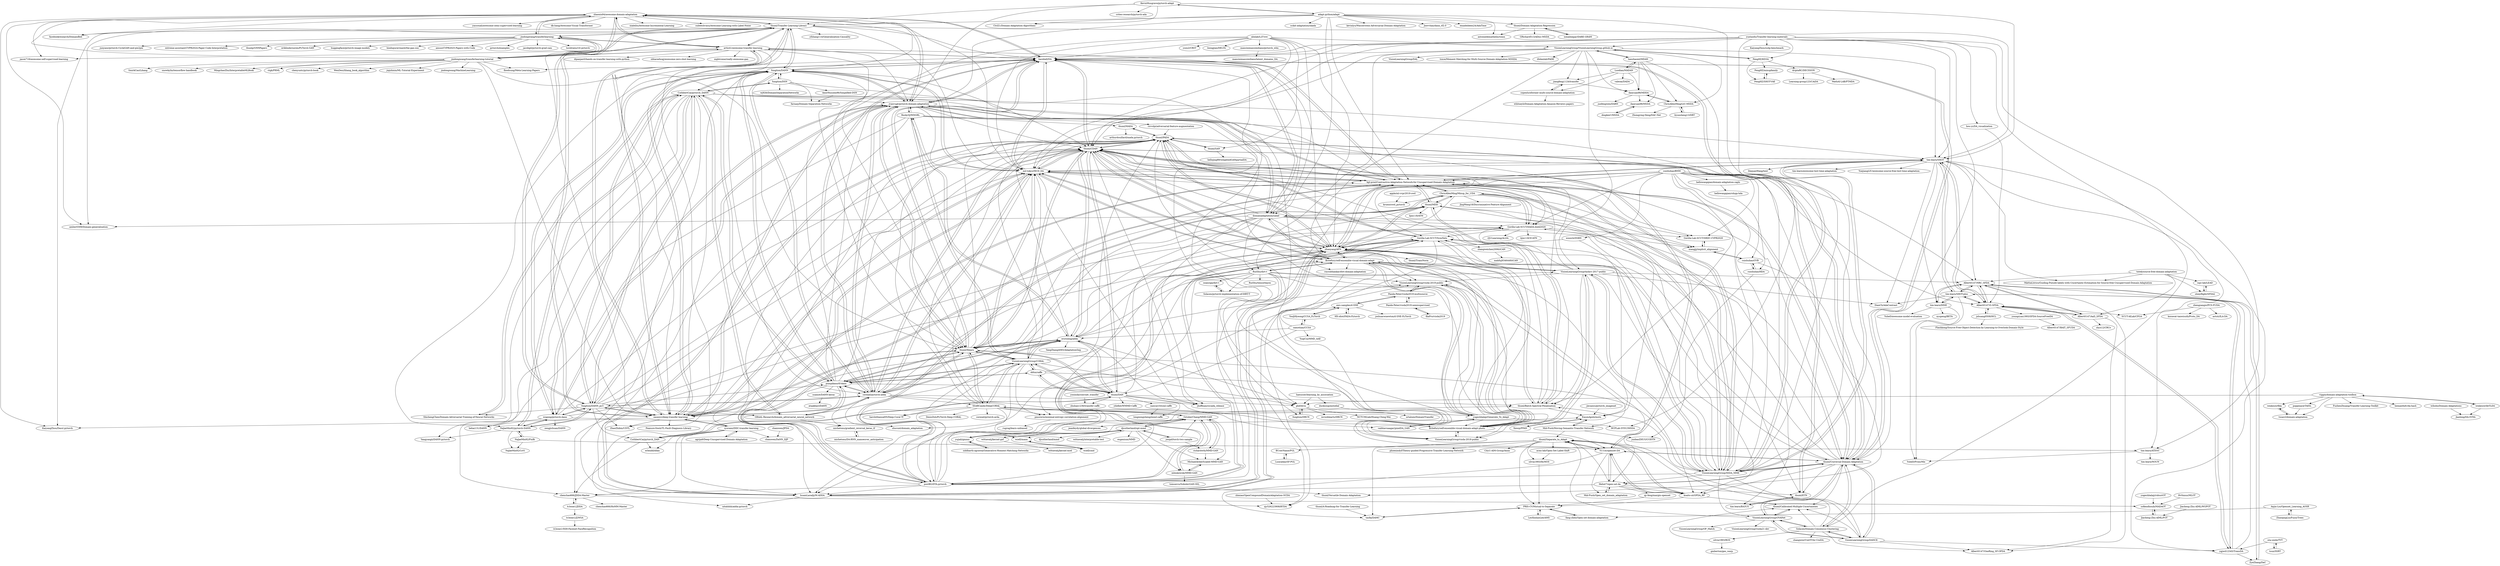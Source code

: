 digraph G {
"zhaoxin94/awesome-domain-adaptation" -> "thuml/Transfer-Learning-Library"
"zhaoxin94/awesome-domain-adaptation" -> "jindongwang/transferlearning"
"zhaoxin94/awesome-domain-adaptation" -> "barebell/DA"
"zhaoxin94/awesome-domain-adaptation" -> "jason718/awesome-self-supervised-learning" ["e"=1]
"zhaoxin94/awesome-domain-adaptation" -> "artix41/awesome-transfer-learning"
"zhaoxin94/awesome-domain-adaptation" -> "amber0309/Domain-generalization" ["e"=1]
"zhaoxin94/awesome-domain-adaptation" -> "KaiyangZhou/Dassl.pytorch" ["e"=1]
"zhaoxin94/awesome-domain-adaptation" -> "facebookresearch/DomainBed" ["e"=1]
"zhaoxin94/awesome-domain-adaptation" -> "xialeiliu/Awesome-Incremental-Learning" ["e"=1]
"zhaoxin94/awesome-domain-adaptation" -> "jvanvugt/pytorch-domain-adaptation"
"zhaoxin94/awesome-domain-adaptation" -> "easezyc/deep-transfer-learning"
"zhaoxin94/awesome-domain-adaptation" -> "subeeshvasu/Awesome-Learning-with-Label-Noise" ["e"=1]
"zhaoxin94/awesome-domain-adaptation" -> "yassouali/awesome-semi-supervised-learning" ["e"=1]
"zhaoxin94/awesome-domain-adaptation" -> "mil-tokyo/MCD_DA"
"zhaoxin94/awesome-domain-adaptation" -> "dk-liang/Awesome-Visual-Transformer" ["e"=1]
"jindongwang/transferlearning-tutorial" -> "jindongwang/transferlearning"
"jindongwang/transferlearning-tutorial" -> "thuml/Transfer-Learning-Library"
"jindongwang/transferlearning-tutorial" -> "easezyc/deep-transfer-learning"
"jindongwang/transferlearning-tutorial" -> "artix41/awesome-transfer-learning"
"jindongwang/transferlearning-tutorial" -> "zhaoxin94/awesome-domain-adaptation"
"jindongwang/transferlearning-tutorial" -> "floodsung/Meta-Learning-Papers" ["e"=1]
"jindongwang/transferlearning-tutorial" -> "WenDesi/lihang_book_algorithm" ["e"=1]
"jindongwang/transferlearning-tutorial" -> "jiqizhixin/ML-Tutorial-Experiment" ["e"=1]
"jindongwang/transferlearning-tutorial" -> "thuml/Xlearn"
"jindongwang/transferlearning-tutorial" -> "jindongwang/MachineLearning" ["e"=1]
"jindongwang/transferlearning-tutorial" -> "SmirkCao/Lihang" ["e"=1]
"jindongwang/transferlearning-tutorial" -> "snowkylin/tensorflow-handbook" ["e"=1]
"jindongwang/transferlearning-tutorial" -> "MingchaoZhu/InterpretableMLBook" ["e"=1]
"jindongwang/transferlearning-tutorial" -> "ctgk/PRML" ["e"=1]
"jindongwang/transferlearning-tutorial" -> "chenyuntc/pytorch-book" ["e"=1]
"domainadaptation/salad" -> "Britefury/self-ensemble-visual-domain-adapt"
"domainadaptation/salad" -> "barebell/DA"
"domainadaptation/salad" -> "thuml/MDD"
"domainadaptation/salad" -> "thuml/CDAN"
"domainadaptation/salad" -> "jvanvugt/pytorch-domain-adaptation"
"domainadaptation/salad" -> "thuml/Universal-Domain-Adaptation"
"domainadaptation/salad" -> "RuiShu/dirt-t"
"domainadaptation/salad" -> "jihanyang/AFN"
"domainadaptation/salad" -> "VisionLearningGroup/SSDA_MME"
"domainadaptation/salad" -> "thuml/Xlearn"
"domainadaptation/salad" -> "erictzeng/adda"
"domainadaptation/salad" -> "amber0309/Domain-generalization" ["e"=1]
"domainadaptation/salad" -> "postBG/DTA.pytorch"
"domainadaptation/salad" -> "jhoffman/cycada_release" ["e"=1]
"domainadaptation/salad" -> "Gorilla-Lab-SCUT/DADA-AAAI2020"
"thuml/Xlearn" -> "thuml/CDAN"
"thuml/Xlearn" -> "thuml/DAN"
"thuml/Xlearn" -> "barebell/DA"
"thuml/Xlearn" -> "mil-tokyo/MCD_DA"
"thuml/Xlearn" -> "easezyc/deep-transfer-learning"
"thuml/Xlearn" -> "corenel/pytorch-adda"
"thuml/Xlearn" -> "jihanyang/AFN"
"thuml/Xlearn" -> "erictzeng/adda"
"thuml/Xlearn" -> "SSARCandy/DeepCORAL"
"thuml/Xlearn" -> "pumpikano/tf-dann"
"thuml/Xlearn" -> "kgl-prml/Contrastive-Adaptation-Network-for-Unsupervised-Domain-Adaptation"
"thuml/Xlearn" -> "VisionLearningGroup/CORAL"
"thuml/Xlearn" -> "jvanvugt/pytorch-domain-adaptation"
"thuml/Xlearn" -> "thuml/PADA"
"thuml/Xlearn" -> "VisionLearningGroup/SSDA_MME"
"pmorerio/minimal-entropy-correlation-alignment" -> "rugrag/learn-unbiased"
"alinlab/L2T-ww" -> "jihanyang/AFN"
"alinlab/L2T-ww" -> "thuml/CDAN"
"alinlab/L2T-ww" -> "barebell/DA"
"alinlab/L2T-ww" -> "yzou2/CRST" ["e"=1]
"alinlab/L2T-ww" -> "mil-tokyo/MCD_DA"
"alinlab/L2T-ww" -> "mancinimassimiliano/pytorch_wbn"
"alinlab/L2T-ww" -> "domainadaptation/salad"
"alinlab/L2T-ww" -> "lixingjian/DELTA"
"alinlab/L2T-ww" -> "VisionLearningGroup/VisionLearningGroup.github.io"
"alinlab/L2T-ww" -> "thuml/SAN"
"alinlab/L2T-ww" -> "thuml/Xlearn"
"jiecaoyu/pytorch_imagenet" -> "EasonApolo/mstn"
"wzell/mann" -> "wzell/cmd"
"syorami/DDC-transfer-learning" -> "agrija9/Deep-Unsupervised-Domain-Adaptation"
"syorami/DDC-transfer-learning" -> "IssamLaradji/M-ADDA"
"syorami/DDC-transfer-learning" -> "erlendd/ddan"
"syorami/DDC-transfer-learning" -> "CuthbertCai/pytorch_DAN"
"syorami/DDC-transfer-learning" -> "easezyc/deep-transfer-learning"
"syorami/DDC-transfer-learning" -> "thuml/PADA"
"syorami/DDC-transfer-learning" -> "chenchao666/JDDA-Master"
"syorami/DDC-transfer-learning" -> "chamwen/DaNN_DJP"
"mil-tokyo/MCD_DA" -> "thuml/CDAN"
"mil-tokyo/MCD_DA" -> "barebell/DA"
"mil-tokyo/MCD_DA" -> "jihanyang/AFN"
"mil-tokyo/MCD_DA" -> "corenel/pytorch-adda"
"mil-tokyo/MCD_DA" -> "thuml/Xlearn"
"mil-tokyo/MCD_DA" -> "VisionLearningGroup/SSDA_MME"
"mil-tokyo/MCD_DA" -> "fungtion/DANN"
"mil-tokyo/MCD_DA" -> "Gorilla-Lab-SCUT/DADA-AAAI2020"
"mil-tokyo/MCD_DA" -> "postBG/DTA.pytorch"
"mil-tokyo/MCD_DA" -> "easezyc/deep-transfer-learning"
"mil-tokyo/MCD_DA" -> "kgl-prml/Contrastive-Adaptation-Network-for-Unsupervised-Domain-Adaptation"
"mil-tokyo/MCD_DA" -> "thuml/PADA"
"mil-tokyo/MCD_DA" -> "Britefury/self-ensemble-visual-domain-adapt"
"mil-tokyo/MCD_DA" -> "thuml/Universal-Domain-Adaptation"
"mil-tokyo/MCD_DA" -> "jhoffman/cycada_release" ["e"=1]
"ricvolpi/adversarial-feature-augmentation" -> "thuml/PADA"
"artix41/awesome-transfer-learning" -> "zhaoxin94/awesome-domain-adaptation"
"artix41/awesome-transfer-learning" -> "barebell/DA"
"artix41/awesome-transfer-learning" -> "easezyc/deep-transfer-learning"
"artix41/awesome-transfer-learning" -> "jindongwang/transferlearning"
"artix41/awesome-transfer-learning" -> "thuml/Xlearn"
"artix41/awesome-transfer-learning" -> "thuml/Transfer-Learning-Library"
"artix41/awesome-transfer-learning" -> "domainadaptation/salad"
"artix41/awesome-transfer-learning" -> "floodsung/Meta-Learning-Papers" ["e"=1]
"artix41/awesome-transfer-learning" -> "jvanvugt/pytorch-domain-adaptation"
"artix41/awesome-transfer-learning" -> "jason718/awesome-self-supervised-learning" ["e"=1]
"artix41/awesome-transfer-learning" -> "dipanjanS/hands-on-transfer-learning-with-python" ["e"=1]
"artix41/awesome-transfer-learning" -> "sbharadwajj/awesome-zero-shot-learning" ["e"=1]
"artix41/awesome-transfer-learning" -> "nightrome/really-awesome-gan" ["e"=1]
"artix41/awesome-transfer-learning" -> "corenel/pytorch-adda"
"artix41/awesome-transfer-learning" -> "jindongwang/transferlearning-tutorial"
"fungtion/DANN_py3" -> "fungtion/DANN"
"fungtion/DANN_py3" -> "CuthbertCai/pytorch_DANN"
"fungtion/DANN_py3" -> "NaJaeMin92/pytorch-DANN"
"fungtion/DANN_py3" -> "wogong/pytorch-dann"
"fungtion/DANN_py3" -> "jvanvugt/pytorch-domain-adaptation"
"fungtion/DANN_py3" -> "easezyc/deep-transfer-learning"
"fungtion/DANN_py3" -> "thuml/CDAN"
"fungtion/DANN_py3" -> "thuml/Transfer-Learning-Library"
"fungtion/DANN_py3" -> "GRAAL-Research/domain_adversarial_neural_network"
"fungtion/DANN_py3" -> "CuthbertCai/pytorch_DAN"
"fungtion/DANN_py3" -> "pumpikano/tf-dann"
"fungtion/DANN_py3" -> "mil-tokyo/MCD_DA"
"fungtion/DANN_py3" -> "ZhaoZhibin/UDTL" ["e"=1]
"fungtion/DANN_py3" -> "corenel/pytorch-adda"
"fungtion/DANN_py3" -> "ShichengChen/Domain-Adversarial-Training-of-Neural-Networks"
"fungtion/DANN" -> "fungtion/DANN_py3"
"fungtion/DANN" -> "CuthbertCai/pytorch_DANN"
"fungtion/DANN" -> "jvanvugt/pytorch-domain-adaptation"
"fungtion/DANN" -> "mil-tokyo/MCD_DA"
"fungtion/DANN" -> "corenel/pytorch-adda"
"fungtion/DANN" -> "pumpikano/tf-dann"
"fungtion/DANN" -> "wogong/pytorch-dann"
"fungtion/DANN" -> "thuml/CDAN"
"fungtion/DANN" -> "barebell/DA"
"fungtion/DANN" -> "thuml/Xlearn"
"fungtion/DANN" -> "fungtion/DSN"
"fungtion/DANN" -> "thuml/Transfer-Learning-Library"
"fungtion/DANN" -> "easezyc/deep-transfer-learning"
"fungtion/DANN" -> "zhaoxin94/awesome-domain-adaptation"
"fungtion/DANN" -> "NaJaeMin92/pytorch-DANN"
"fungtion/DSN" -> "wj926/DomainSeparationNetworks"
"fungtion/DSN" -> "farnazj/Domain-Separation-Networks"
"fungtion/DSN" -> "fungtion/DRCN"
"fungtion/DSN" -> "fungtion/DANN"
"fungtion/DSN" -> "CuthbertCai/pytorch_DANN"
"fungtion/DSN" -> "AmirHussein96/Simplified-DSN"
"easezyc/deep-transfer-learning" -> "thuml/Transfer-Learning-Library"
"easezyc/deep-transfer-learning" -> "barebell/DA"
"easezyc/deep-transfer-learning" -> "kgl-prml/Contrastive-Adaptation-Network-for-Unsupervised-Domain-Adaptation"
"easezyc/deep-transfer-learning" -> "ZhaoZhibin/UDTL" ["e"=1]
"easezyc/deep-transfer-learning" -> "jvanvugt/pytorch-domain-adaptation"
"easezyc/deep-transfer-learning" -> "mil-tokyo/MCD_DA"
"easezyc/deep-transfer-learning" -> "thuml/Xlearn"
"easezyc/deep-transfer-learning" -> "thuml/CDAN"
"easezyc/deep-transfer-learning" -> "KaiyangZhou/Dassl.pytorch" ["e"=1]
"easezyc/deep-transfer-learning" -> "Feaxure-fresh/TL-Fault-Diagnosis-Library" ["e"=1]
"easezyc/deep-transfer-learning" -> "fungtion/DANN_py3"
"easezyc/deep-transfer-learning" -> "zhaoxin94/awesome-domain-adaptation"
"easezyc/deep-transfer-learning" -> "corenel/pytorch-adda"
"easezyc/deep-transfer-learning" -> "artix41/awesome-transfer-learning"
"easezyc/deep-transfer-learning" -> "syorami/DDC-transfer-learning"
"jvanvugt/pytorch-domain-adaptation" -> "barebell/DA"
"jvanvugt/pytorch-domain-adaptation" -> "corenel/pytorch-adda"
"jvanvugt/pytorch-domain-adaptation" -> "fungtion/DANN"
"jvanvugt/pytorch-domain-adaptation" -> "easezyc/deep-transfer-learning"
"jvanvugt/pytorch-domain-adaptation" -> "kgl-prml/Contrastive-Adaptation-Network-for-Unsupervised-Domain-Adaptation"
"jvanvugt/pytorch-domain-adaptation" -> "domainadaptation/salad"
"jvanvugt/pytorch-domain-adaptation" -> "VisionLearningGroup/SSDA_MME"
"jvanvugt/pytorch-domain-adaptation" -> "thuml/CDAN"
"jvanvugt/pytorch-domain-adaptation" -> "fungtion/DANN_py3"
"jvanvugt/pytorch-domain-adaptation" -> "thuml/Xlearn"
"jvanvugt/pytorch-domain-adaptation" -> "zhaoxin94/awesome-domain-adaptation"
"jvanvugt/pytorch-domain-adaptation" -> "RockySJ/WDGRL"
"jvanvugt/pytorch-domain-adaptation" -> "mil-tokyo/MCD_DA"
"jvanvugt/pytorch-domain-adaptation" -> "wogong/pytorch-dann"
"jvanvugt/pytorch-domain-adaptation" -> "thuml/Universal-Domain-Adaptation"
"Luodian/MADAN" -> "daoyuan98/MDDA"
"Luodian/MADAN" -> "jiangfeng1124/transfer"
"Luodian/MADAN" -> "hanzhaoml/MDAN"
"Luodian/MADAN" -> "valeoai/DADA" ["e"=1]
"Luodian/MADAN" -> "copenlu/xformer-multi-source-domain-adaptation"
"hanzhaoml/MDAN" -> "HCPLab-SYSU/MSDA"
"hanzhaoml/MDAN" -> "ChrisAllenMing/LtC-MSDA"
"hanzhaoml/MDAN" -> "daoyuan98/MDDA"
"hanzhaoml/MDAN" -> "VisionLearningGroup/VisionLearningGroup.github.io"
"hanzhaoml/MDAN" -> "Luodian/MADAN"
"hanzhaoml/MDAN" -> "daoyuan98/MSDA"
"jihanyang/AFN" -> "Gorilla-Lab-SCUT/SymNets"
"jihanyang/AFN" -> "postBG/DTA.pytorch"
"jihanyang/AFN" -> "thuml/PADA"
"jihanyang/AFN" -> "thuml/MDD"
"jihanyang/AFN" -> "VisionLearningGroup/SSDA_MME"
"jihanyang/AFN" -> "thuml/Batch-Spectral-Penalization"
"jihanyang/AFN" -> "Britefury/self-ensemble-visual-domain-adapt-photo"
"jihanyang/AFN" -> "IssamLaradji/M-ADDA"
"jihanyang/AFN" -> "thuml/CDAN"
"jihanyang/AFN" -> "thuml/TransNorm"
"jihanyang/AFN" -> "mil-tokyo/MCD_DA"
"jihanyang/AFN" -> "chenchao666/JDDA-Master"
"jihanyang/AFN" -> "kgl-prml/Contrastive-Adaptation-Network-for-Unsupervised-Domain-Adaptation"
"jihanyang/AFN" -> "roysubhankar/dwt-domain-adaptation"
"jihanyang/AFN" -> "Britefury/self-ensemble-visual-domain-adapt"
"josipd/torch-two-sample" -> "djsutherland/opt-mmd"
"josipd/torch-two-sample" -> "OctoberChang/MMD-GAN"
"josipd/torch-two-sample" -> "richardwth/MMD-GAN"
"barebell/DA" -> "mil-tokyo/MCD_DA"
"barebell/DA" -> "jvanvugt/pytorch-domain-adaptation"
"barebell/DA" -> "thuml/CDAN"
"barebell/DA" -> "zhaoxin94/awesome-domain-adaptation"
"barebell/DA" -> "VisionLearningGroup/SSDA_MME"
"barebell/DA" -> "thuml/Xlearn"
"barebell/DA" -> "thuml/Universal-Domain-Adaptation"
"barebell/DA" -> "easezyc/deep-transfer-learning"
"barebell/DA" -> "domainadaptation/salad"
"barebell/DA" -> "kgl-prml/Contrastive-Adaptation-Network-for-Unsupervised-Domain-Adaptation"
"barebell/DA" -> "postBG/DTA.pytorch"
"barebell/DA" -> "jihanyang/AFN"
"barebell/DA" -> "artix41/awesome-transfer-learning"
"barebell/DA" -> "fungtion/DANN"
"barebell/DA" -> "corenel/pytorch-adda"
"thuml/CDAN" -> "mil-tokyo/MCD_DA"
"thuml/CDAN" -> "kgl-prml/Contrastive-Adaptation-Network-for-Unsupervised-Domain-Adaptation"
"thuml/CDAN" -> "thuml/PADA"
"thuml/CDAN" -> "thuml/Xlearn"
"thuml/CDAN" -> "barebell/DA"
"thuml/CDAN" -> "thuml/Universal-Domain-Adaptation"
"thuml/CDAN" -> "jihanyang/AFN"
"thuml/CDAN" -> "VisionLearningGroup/SSDA_MME"
"thuml/CDAN" -> "corenel/pytorch-adda"
"thuml/CDAN" -> "Britefury/self-ensemble-visual-domain-adapt"
"thuml/CDAN" -> "tim-learn/SHOT"
"thuml/CDAN" -> "thuml/Batch-Spectral-Penalization"
"thuml/CDAN" -> "thuml/DAN"
"thuml/CDAN" -> "jhoffman/cycada_release" ["e"=1]
"thuml/CDAN" -> "erictzeng/adda"
"Xiewp/PFAN" -> "EasonApolo/mstn"
"kgl-prml/Contrastive-Adaptation-Network-for-Unsupervised-Domain-Adaptation" -> "thuml/CDAN"
"kgl-prml/Contrastive-Adaptation-Network-for-Unsupervised-Domain-Adaptation" -> "VisionLearningGroup/SSDA_MME"
"kgl-prml/Contrastive-Adaptation-Network-for-Unsupervised-Domain-Adaptation" -> "tim-learn/SHOT"
"kgl-prml/Contrastive-Adaptation-Network-for-Unsupervised-Domain-Adaptation" -> "Gorilla-Lab-SCUT/SRDC-CVPR2020"
"kgl-prml/Contrastive-Adaptation-Network-for-Unsupervised-Domain-Adaptation" -> "jihanyang/AFN"
"kgl-prml/Contrastive-Adaptation-Network-for-Unsupervised-Domain-Adaptation" -> "thuml/Universal-Domain-Adaptation"
"kgl-prml/Contrastive-Adaptation-Network-for-Unsupervised-Domain-Adaptation" -> "easezyc/deep-transfer-learning"
"kgl-prml/Contrastive-Adaptation-Network-for-Unsupervised-Domain-Adaptation" -> "thuml/Batch-Spectral-Penalization"
"kgl-prml/Contrastive-Adaptation-Network-for-Unsupervised-Domain-Adaptation" -> "barebell/DA"
"kgl-prml/Contrastive-Adaptation-Network-for-Unsupervised-Domain-Adaptation" -> "thuml/MDD"
"kgl-prml/Contrastive-Adaptation-Network-for-Unsupervised-Domain-Adaptation" -> "mil-tokyo/MCD_DA"
"kgl-prml/Contrastive-Adaptation-Network-for-Unsupervised-Domain-Adaptation" -> "Gorilla-Lab-SCUT/DADA-AAAI2020"
"kgl-prml/Contrastive-Adaptation-Network-for-Unsupervised-Domain-Adaptation" -> "postBG/DTA.pytorch"
"kgl-prml/Contrastive-Adaptation-Network-for-Unsupervised-Domain-Adaptation" -> "ChrisAllenMing/Mixup_for_UDA"
"kgl-prml/Contrastive-Adaptation-Network-for-Unsupervised-Domain-Adaptation" -> "jvanvugt/pytorch-domain-adaptation"
"samotiian/CCSA" -> "YooJiHyeong/CCSA_PyTorch"
"samotiian/CCSA" -> "YuqiCui/MMD_AAE" ["e"=1]
"samotiian/CCSA" -> "erictzeng/adda"
"samotiian/CCSA" -> "aws-samples/d-SNE"
"samotiian/CCSA" -> "thuml/DAN"
"CuthbertCai/pytorch_DANN" -> "ShichengChen/Domain-Adversarial-Training-of-Neural-Networks"
"CuthbertCai/pytorch_DANN" -> "fungtion/DANN"
"CuthbertCai/pytorch_DANN" -> "NaJaeMin92/pytorch-DANN"
"CuthbertCai/pytorch_DANN" -> "fungtion/DANN_py3"
"CuthbertCai/pytorch_DANN" -> "GRAAL-Research/domain_adversarial_neural_network"
"CuthbertCai/pytorch_DANN" -> "Yangyangii/DANN-pytorch"
"CuthbertCai/pytorch_DANN" -> "pumpikano/tf-dann"
"CuthbertCai/pytorch_DANN" -> "fungtion/DSN"
"CuthbertCai/pytorch_DANN" -> "hehai131/DANN"
"CuthbertCai/pytorch_DANN" -> "wogong/pytorch-dann"
"CuthbertCai/pytorch_DANN" -> "jvanvugt/pytorch-domain-adaptation"
"CuthbertCai/pytorch_DANN" -> "IssamLaradji/M-ADDA"
"CuthbertCai/pytorch_DANN" -> "YU1ut/openset-DA"
"CuthbertCai/pytorch_DANN" -> "tim-learn/SHOT"
"CuthbertCai/pytorch_DANN" -> "kgl-prml/Contrastive-Adaptation-Network-for-Unsupervised-Domain-Adaptation"
"corenel/pytorch-adda" -> "erictzeng/adda"
"corenel/pytorch-adda" -> "jvanvugt/pytorch-domain-adaptation"
"corenel/pytorch-adda" -> "thuml/CDAN"
"corenel/pytorch-adda" -> "mil-tokyo/MCD_DA"
"corenel/pytorch-adda" -> "fungtion/DANN"
"corenel/pytorch-adda" -> "thuml/Xlearn"
"corenel/pytorch-adda" -> "barebell/DA"
"corenel/pytorch-adda" -> "jhoffman/cycada_release" ["e"=1]
"corenel/pytorch-adda" -> "easezyc/deep-transfer-learning"
"corenel/pytorch-adda" -> "SSARCandy/DeepCORAL"
"corenel/pytorch-adda" -> "pumpikano/tf-dann"
"corenel/pytorch-adda" -> "Gorilla-Lab-SCUT/DADA-AAAI2020"
"corenel/pytorch-adda" -> "IssamLaradji/M-ADDA"
"corenel/pytorch-adda" -> "yogeshbalaji/Generate_To_Adapt"
"corenel/pytorch-adda" -> "fungtion/DANN_py3"
"thuml/MDD" -> "thuml/Batch-Spectral-Penalization"
"thuml/MDD" -> "jihanyang/AFN"
"thuml/MDD" -> "ChrisAllenMing/Mixup_for_UDA"
"thuml/MDD" -> "xiangjjj/implicit_alignment"
"thuml/MDD" -> "EasonApolo/mstn"
"thuml/MDD" -> "domainadaptation/salad"
"thuml/MDD" -> "kgl-prml/Contrastive-Adaptation-Network-for-Unsupervised-Domain-Adaptation"
"thuml/MDD" -> "lijin118/ATM" ["e"=1]
"thuml/Universal-Domain-Adaptation" -> "Solacex/Domain-Consensus-Clustering"
"thuml/Universal-Domain-Adaptation" -> "VisionLearningGroup/DANCE"
"thuml/Universal-Domain-Adaptation" -> "YU1ut/openset-DA"
"thuml/Universal-Domain-Adaptation" -> "Heliot7/open-set-da"
"thuml/Universal-Domain-Adaptation" -> "VisionLearningGroup/OVANet"
"thuml/Universal-Domain-Adaptation" -> "thuml/CDAN"
"thuml/Universal-Domain-Adaptation" -> "thuml/ETN"
"thuml/Universal-Domain-Adaptation" -> "ksaito-ut/OPDA_BP"
"thuml/Universal-Domain-Adaptation" -> "thuml/Calibrated-Multiple-Uncertainties"
"thuml/Universal-Domain-Adaptation" -> "barebell/DA"
"thuml/Universal-Domain-Adaptation" -> "kgl-prml/Contrastive-Adaptation-Network-for-Unsupervised-Domain-Adaptation"
"thuml/Universal-Domain-Adaptation" -> "VisionLearningGroup/SSDA_MME"
"thuml/Universal-Domain-Adaptation" -> "jihanyang/AFN"
"thuml/Universal-Domain-Adaptation" -> "Gorilla-Lab-SCUT/SymNets"
"thuml/Universal-Domain-Adaptation" -> "Gorilla-Lab-SCUT/DADA-AAAI2020"
"SSARCandy/DeepCORAL" -> "VisionLearningGroup/CORAL"
"SSARCandy/DeepCORAL" -> "thuml/PADA"
"SSARCandy/DeepCORAL" -> "thuml/Xlearn"
"SSARCandy/DeepCORAL" -> "harshitbansal05/Deep-Coral-Tf"
"SSARCandy/DeepCORAL" -> "mil-tokyo/MCD_DA"
"SSARCandy/DeepCORAL" -> "DenisDsh/PyTorch-Deep-CORAL"
"SSARCandy/DeepCORAL" -> "thuml/CDAN"
"SSARCandy/DeepCORAL" -> "pmorerio/minimal-entropy-correlation-alignment"
"SSARCandy/DeepCORAL" -> "vaibhavnaagar/pixelDA_GAN"
"SSARCandy/DeepCORAL" -> "OctoberChang/MMD-GAN"
"SSARCandy/DeepCORAL" -> "yogeshbalaji/Generate_To_Adapt"
"SSARCandy/DeepCORAL" -> "IssamLaradji/M-ADDA"
"SSARCandy/DeepCORAL" -> "wzell/mann"
"SSARCandy/DeepCORAL" -> "YU1ut/openset-DA"
"SSARCandy/DeepCORAL" -> "corenel/pytorch-arda"
"ShichengChen/Domain-Adversarial-Training-of-Neural-Networks" -> "CuthbertCai/pytorch_DANN"
"Britefury/self-ensemble-visual-domain-adapt-photo" -> "VisionLearningGroup/visda-2018-public"
"Britefury/self-ensemble-visual-domain-adapt-photo" -> "VisionLearningGroup/visda-2019-public"
"Britefury/self-ensemble-visual-domain-adapt-photo" -> "VisionLearningGroup/taskcv-2017-public"
"Britefury/self-ensemble-visual-domain-adapt-photo" -> "Britefury/self-ensemble-visual-domain-adapt"
"hellowangqian/domain-adaptation-capls" -> "hellowangqian/cdspp-hda"
"apple/ml-cvpr2019-swd" -> "krumo/swd_pytorch"
"ozanciga/dirt-t" -> "Solacex/pytorch-implementation-of-DIRT-T"
"RockySJ/WDGRL" -> "VisionLearningGroup/CORAL"
"RockySJ/WDGRL" -> "thuml/MADA"
"RockySJ/WDGRL" -> "erictzeng/adda"
"RockySJ/WDGRL" -> "yogeshbalaji/Generate_To_Adapt"
"RockySJ/WDGRL" -> "chenchao666/JDDA-Master"
"RockySJ/WDGRL" -> "jvanvugt/pytorch-domain-adaptation"
"RockySJ/WDGRL" -> "IssamLaradji/M-ADDA"
"RockySJ/WDGRL" -> "ricvolpi/adversarial-feature-augmentation"
"chenchao666/JDDA-Master" -> "A-bone1/JDDA"
"chenchao666/JDDA-Master" -> "sofiendhouib/MADAOT"
"chenchao666/JDDA-Master" -> "chenchao666/HoMM-Master"
"A-bone1/J2WSA" -> "A-bone1/SSH-Facenet-FaceRecognition"
"thuml/Batch-Spectral-Penalization" -> "thuml/MDD"
"thuml/Batch-Spectral-Penalization" -> "EasonApolo/mstn"
"thuml/Batch-Spectral-Penalization" -> "jihanyang/AFN"
"thuml/Batch-Spectral-Penalization" -> "thuml/PADA"
"Mid-Push/Moving-Semantic-Transfer-Network" -> "EasonApolo/mstn"
"Mid-Push/Moving-Semantic-Transfer-Network" -> "thuml/Separate_to_Adapt"
"Mid-Push/Moving-Semantic-Transfer-Network" -> "junbaoZHUO/UODTN"
"YU1ut/openset-DA" -> "ksaito-ut/OPDA_BP"
"YU1ut/openset-DA" -> "thuml/Separate_to_Adapt"
"YU1ut/openset-DA" -> "tasfia/DAMC"
"YU1ut/openset-DA" -> "Mid-Push/Open_set_domain_adaptation"
"YU1ut/openset-DA" -> "thuml/PADA"
"YU1ut/openset-DA" -> "thuml/Universal-Domain-Adaptation"
"YU1ut/openset-DA" -> "Heliot7/open-set-da"
"richardwth/MMD-GAN" -> "OctoberChang/MMD-GAN"
"richardwth/MMD-GAN" -> "MichaelArbel/Scaled-MMD-GAN"
"FengHZ/mixupfamily" -> "FengHZ/SHOT-VAE"
"CuthbertCai/pytorch_DAN" -> "thuml/DAN"
"CuthbertCai/pytorch_DAN" -> "chenchao666/JDDA-Master"
"CuthbertCai/pytorch_DAN" -> "erlendd/ddan"
"woozch/DSBN" -> "jihanyang/AFN"
"woozch/DSBN" -> "EasonApolo/mstn"
"wogong/pytorch-dann" -> "zengjichuan/DANN"
"wogong/pytorch-dann" -> "fungtion/DANN"
"wogong/pytorch-dann" -> "fungtion/DANN_py3"
"wogong/pytorch-dann" -> "NaJaeMin92/pytorch-DANN"
"wogong/pytorch-dann" -> "thuml/CDAN"
"wogong/pytorch-dann" -> "jvanvugt/pytorch-domain-adaptation"
"wogong/pytorch-dann" -> "Gorilla-Lab-SCUT/DADA-AAAI2020"
"wogong/pytorch-dann" -> "CuthbertCai/pytorch_DANN"
"wogong/pytorch-dann" -> "shucunt/domain_adaptation"
"wogong/pytorch-dann" -> "hehai131/DANN"
"Gorilla-Lab-SCUT/SymNets" -> "postBG/DTA.pytorch"
"Gorilla-Lab-SCUT/SymNets" -> "thuml/PADA"
"Gorilla-Lab-SCUT/SymNets" -> "jihanyang/AFN"
"Gorilla-Lab-SCUT/SymNets" -> "zhangweichen2006/iCAN"
"Gorilla-Lab-SCUT/SymNets" -> "IssamLaradji/M-ADDA"
"Gorilla-Lab-SCUT/SymNets" -> "zjy526223908/BTDA"
"Gorilla-Lab-SCUT/SymNets" -> "Britefury/self-ensemble-visual-domain-adapt-photo"
"A-bone1/JDDA" -> "chenchao666/JDDA-Master"
"A-bone1/JDDA" -> "A-bone1/J2WSA"
"yogeshbalaji/Generate_To_Adapt" -> "vaibhavnaagar/pixelDA_GAN"
"yogeshbalaji/Generate_To_Adapt" -> "Britefury/self-ensemble-visual-domain-adapt"
"yogeshbalaji/Generate_To_Adapt" -> "HCPLab-SYSU/MSDA"
"yogeshbalaji/Generate_To_Adapt" -> "thuml/PADA"
"yogeshbalaji/Generate_To_Adapt" -> "jihanyang/AFN"
"yogeshbalaji/Generate_To_Adapt" -> "Britefury/self-ensemble-visual-domain-adapt-photo"
"yogeshbalaji/Generate_To_Adapt" -> "Gorilla-Lab-SCUT/SymNets"
"yogeshbalaji/Generate_To_Adapt" -> "VisionLearningGroup/visda-2019-public"
"mancinimassimiliano/pytorch_wbn" -> "mancinimassimiliano/latent_domains_DA"
"ksaito-ut/OPDA_BP" -> "thuml/Separate_to_Adapt"
"ksaito-ut/OPDA_BP" -> "YU1ut/openset-DA"
"ksaito-ut/OPDA_BP" -> "thuml/Calibrated-Multiple-Uncertainties"
"ksaito-ut/OPDA_BP" -> "PRIS-CV/Mutual-to-Separate"
"fungtion/DRCN" -> "ghif/drcn"
"HX-idiot/FADA-Pytorch" -> "aws-samples/d-SNE"
"aws-samples/d-SNE" -> "HX-idiot/FADA-Pytorch"
"aws-samples/d-SNE" -> "YooJiHyeong/CCSA_PyTorch"
"aws-samples/d-SNE" -> "Panda-Peter/visda2019-multisource"
"aws-samples/d-SNE" -> "joshuacwnewton/d-SNE-PyTorch"
"zhangweichen2006/iCAN" -> "mahfuj9346449/iCAN"
"Heliot7/open-set-da" -> "Mid-Push/Open_set_domain_adaptation"
"Heliot7/open-set-da" -> "YU1ut/openset-DA"
"Heliot7/open-set-da" -> "ksaito-ut/OPDA_BP"
"Heliot7/open-set-da" -> "thuml/Universal-Domain-Adaptation"
"Heliot7/open-set-da" -> "thuml/Separate_to_Adapt"
"Heliot7/open-set-da" -> "qy-feng/margin-openset"
"Heliot7/open-set-da" -> "IssamLaradji/M-ADDA"
"Heliot7/open-set-da" -> "thuml/ETN"
"thuml/MADA" -> "arthurdouillard/mada.pytorch"
"thuml/MADA" -> "thuml/PADA"
"daoyuan98/MSDA" -> "dingkmC/MSDA"
"RuiShu/dirt-t" -> "ozanciga/dirt-t"
"RuiShu/dirt-t" -> "VisionLearningGroup/visda-2018-public"
"RuiShu/dirt-t" -> "Britefury/self-ensemble-visual-domain-adapt"
"RuiShu/dirt-t" -> "pmorerio/minimal-entropy-correlation-alignment"
"RuiShu/dirt-t" -> "ghif/drcn"
"RuiShu/dirt-t" -> "Britefury/self-ensemble-visual-domain-adapt-photo"
"RuiShu/dirt-t" -> "Solacex/pytorch-implementation-of-DIRT-T"
"RuiShu/dirt-t" -> "Mid-Push/Moving-Semantic-Transfer-Network"
"RuiShu/dirt-t" -> "VisionLearningGroup/visda-2019-public"
"RuiShu/dirt-t" -> "postBG/DTA.pytorch"
"RuiShu/dirt-t" -> "shucunt/domain_adaptation"
"RuiShu/dirt-t" -> "RuiShu/tensorbayes" ["e"=1]
"ssamot/DANN-keras" -> "ataakbari/DANN"
"NaJaeMin92/pytorch-DANN" -> "NaJaeMin92/FixBi"
"NaJaeMin92/pytorch-DANN" -> "CuthbertCai/pytorch_DANN"
"NaJaeMin92/pytorch-DANN" -> "Yangyangii/DANN-pytorch"
"NaJaeMin92/pytorch-DANN" -> "fungtion/DANN_py3"
"NaJaeMin92/pytorch-DANN" -> "wogong/pytorch-dann"
"NaJaeMin92/pytorch-DANN" -> "NaJaeMin92/CoVi"
"thuml/SAN" -> "thuml/PADA"
"thuml/SAN" -> "hellojing89/weightedGANpartialDA"
"thuml/ETN" -> "tim-learn/BA3US"
"thuml/ETN" -> "thuml/PADA"
"thuml/PADA" -> "thuml/ETN"
"thuml/PADA" -> "thuml/SAN"
"thuml/PADA" -> "YU1ut/openset-DA"
"thuml/PADA" -> "Gorilla-Lab-SCUT/SymNets"
"thuml/PADA" -> "thuml/MADA"
"thuml/PADA" -> "thuml/CDAN"
"thuml/PADA" -> "jihanyang/AFN"
"thuml/PADA" -> "IssamLaradji/M-ADDA"
"thuml/PADA" -> "tim-learn/BA3US"
"wihoho/Domain-Adaptations" -> "Jiaolong/DA-SVMs"
"jiangfeng1124/transfer" -> "copenlu/xformer-multi-source-domain-adaptation"
"jiangfeng1124/transfer" -> "daoyuan98/MDDA"
"vaibhavnaagar/pixelDA_GAN" -> "yogeshbalaji/Generate_To_Adapt"
"Mid-Push/Open_set_domain_adaptation" -> "Heliot7/open-set-da"
"michetonu/DA-RNN_manoeuver_anticipation" -> "michetonu/gradient_reversal_keras_tf"
"VisionLearningGroup/visda-2018-public" -> "Britefury/self-ensemble-visual-domain-adapt-photo"
"roysubhankar/dwt-domain-adaptation" -> "zjy526223908/BTDA"
"VisionLearningGroup/visda-2019-public" -> "Britefury/self-ensemble-visual-domain-adapt-photo"
"VisionLearningGroup/visda-2019-public" -> "Panda-Peter/visda2019-multisource"
"VisionLearningGroup/visda-2019-public" -> "VisionLearningGroup/visda-2018-public"
"MichaelArbel/Scaled-MMD-GAN" -> "mbinkowski/MMD-GAN"
"EasonApolo/mstn" -> "Mid-Push/Moving-Semantic-Transfer-Network"
"EasonApolo/mstn" -> "Xiewp/PFAN"
"IssamLaradji/M-ADDA" -> "Gorilla-Lab-SCUT/SymNets"
"IssamLaradji/M-ADDA" -> "thuml/PADA"
"IssamLaradji/M-ADDA" -> "zjy526223908/BTDA"
"IssamLaradji/M-ADDA" -> "jihanyang/AFN"
"IssamLaradji/M-ADDA" -> "nitahhhh/adda-pytorch"
"YooJiHyeong/CCSA_PyTorch" -> "samotiian/CCSA"
"YooJiHyeong/CCSA_PyTorch" -> "aws-samples/d-SNE"
"Solacex/pytorch-implementation-of-DIRT-T" -> "ozanciga/dirt-t"
"thuml/Transfer-Learning-Library" -> "zhaoxin94/awesome-domain-adaptation"
"thuml/Transfer-Learning-Library" -> "jindongwang/transferlearning"
"thuml/Transfer-Learning-Library" -> "easezyc/deep-transfer-learning"
"thuml/Transfer-Learning-Library" -> "facebookresearch/DomainBed" ["e"=1]
"thuml/Transfer-Learning-Library" -> "KaiyangZhou/Dassl.pytorch" ["e"=1]
"thuml/Transfer-Learning-Library" -> "yfzhang114/Generalization-Causality" ["e"=1]
"thuml/Transfer-Learning-Library" -> "amber0309/Domain-generalization" ["e"=1]
"thuml/Transfer-Learning-Library" -> "fungtion/DANN"
"thuml/Transfer-Learning-Library" -> "mil-tokyo/MCD_DA"
"thuml/Transfer-Learning-Library" -> "artix41/awesome-transfer-learning"
"thuml/Transfer-Learning-Library" -> "fungtion/DANN_py3"
"thuml/Transfer-Learning-Library" -> "ZhaoZhibin/UDTL" ["e"=1]
"thuml/Transfer-Learning-Library" -> "jindongwang/transferlearning-tutorial"
"thuml/Transfer-Learning-Library" -> "barebell/DA"
"thuml/Transfer-Learning-Library" -> "tim-learn/SHOT"
"adapt-python/adapt" -> "KevinMusgrave/pytorch-adapt"
"adapt-python/adapt" -> "scikit-adaptation/skada" ["e"=1]
"adapt-python/adapt" -> "antoinedemathelin/wann"
"adapt-python/adapt" -> "domainadaptation/salad"
"adapt-python/adapt" -> "VisionLearningGroup/SSDA_MME"
"adapt-python/adapt" -> "CtrlZ1/Domain-Adaptation-Algorithms"
"adapt-python/adapt" -> "thuml/Domain-Adaptation-Regression"
"adapt-python/adapt" -> "kevinlyu/Wasserstein-Adversarial-Domain-Adaptation"
"adapt-python/adapt" -> "jvanvugt/pytorch-domain-adaptation"
"adapt-python/adapt" -> "kgl-prml/Contrastive-Adaptation-Network-for-Unsupervised-Domain-Adaptation"
"adapt-python/adapt" -> "Joovvhan/dann_tf2.0"
"adapt-python/adapt" -> "emadeldeen24/AdaTime" ["e"=1]
"adapt-python/adapt" -> "thuml/Transfer-Learning-Library"
"yosinski/convnet_transfer" -> "zhuhan1236/transfer-caffe"
"yuntaodu/Transfer-learning-materials" -> "tim-learn/ATDOC"
"yuntaodu/Transfer-learning-materials" -> "tim-learn/SHOT"
"yuntaodu/Transfer-learning-materials" -> "barebell/DA"
"yuntaodu/Transfer-learning-materials" -> "hou-yz/DA_visualization"
"yuntaodu/Transfer-learning-materials" -> "VisionLearningGroup/SSDA_MME"
"yuntaodu/Transfer-learning-materials" -> "KaiyangZhou/ssdg-benchmark"
"yuntaodu/Transfer-learning-materials" -> "VisionLearningGroup/VisionLearningGroup.github.io"
"yuntaodu/Transfer-learning-materials" -> "Solacex/Domain-Consensus-Clustering"
"yuntaodu/Transfer-learning-materials" -> "thuml/CDAN"
"yuntaodu/Transfer-learning-materials" -> "easezyc/deep-transfer-learning"
"yuntaodu/Transfer-learning-materials" -> "FengHZ/KD3A"
"yuntaodu/Transfer-learning-materials" -> "mil-tokyo/MCD_DA"
"yuntaodu/Transfer-learning-materials" -> "thuml/Universal-Domain-Adaptation"
"tim-learn/SHOT" -> "tim-learn/SHOT-plus"
"tim-learn/SHOT" -> "Albert0147/G-SFDA"
"tim-learn/SHOT" -> "VisionLearningGroup/SSDA_MME"
"tim-learn/SHOT" -> "Albert0147/NRC_SFDA"
"tim-learn/SHOT" -> "DequanWang/tent" ["e"=1]
"tim-learn/SHOT" -> "tim-learn/DINE"
"tim-learn/SHOT" -> "kgl-prml/Contrastive-Adaptation-Network-for-Unsupervised-Domain-Adaptation"
"tim-learn/SHOT" -> "tim-learn/ATDOC"
"tim-learn/SHOT" -> "tim-learn/awesome-test-time-adaptation" ["e"=1]
"tim-learn/SHOT" -> "thuml/CDAN"
"tim-learn/SHOT" -> "ygjwd12345/TransDA"
"tim-learn/SHOT" -> "MattiaLitrico/Guiding-Pseudo-labels-with-Uncertainty-Estimation-for-Source-free-Unsupervised-Domain-Adaptation" ["e"=1]
"tim-learn/SHOT" -> "mil-tokyo/MCD_DA"
"tim-learn/SHOT" -> "YuejiangLIU/awesome-source-free-test-time-adaptation" ["e"=1]
"tim-learn/SHOT" -> "DianCh/AdaContrast" ["e"=1]
"ChrisAllenMing/Mixup_for_UDA" -> "Gorilla-Lab-SCUT/DADA-AAAI2020"
"ChrisAllenMing/Mixup_for_UDA" -> "thuml/MDD"
"ChrisAllenMing/Mixup_for_UDA" -> "krumo/swd_pytorch"
"ChrisAllenMing/Mixup_for_UDA" -> "Gorilla-Lab-SCUT/SRDC-CVPR2020"
"ChrisAllenMing/Mixup_for_UDA" -> "xiangjjj/implicit_alignment"
"ChrisAllenMing/Mixup_for_UDA" -> "postBG/DTA.pytorch"
"ChrisAllenMing/Mixup_for_UDA" -> "jihanyang/AFN"
"ChrisAllenMing/Mixup_for_UDA" -> "thuml/ETN"
"ChrisAllenMing/Mixup_for_UDA" -> "JingWang18/Discriminative-Feature-Alignment"
"ChrisAllenMing/Mixup_for_UDA" -> "kgl-prml/Contrastive-Adaptation-Network-for-Unsupervised-Domain-Adaptation"
"Panda-Peter/visda2019-multisource" -> "Panda-Peter/visda2019-semisupervised"
"Panda-Peter/visda2019-multisource" -> "VisionLearningGroup/visda-2019-public"
"Panda-Peter/visda2019-multisource" -> "aws-samples/d-SNE"
"daoyuan98/MDDA" -> "junfengwen/DARN"
"daoyuan98/MDDA" -> "ChrisAllenMing/LtC-MSDA"
"daoyuan98/MDDA" -> "daoyuan98/MSDA"
"Hv0nnus/MLOT" -> "sofiendhouib/MADAOT"
"xiangjjj/implicit_alignment" -> "Gorilla-Lab-SCUT/SRDC-CVPR2020"
"xiangjjj/implicit_alignment" -> "cuishuhao/GVB"
"sofiendhouib/MADAOT" -> "Jiacheng-Zhu-AIML/FOT"
"ChrisAllenMing/LtC-MSDA" -> "daoyuan98/MDDA"
"ChrisAllenMing/LtC-MSDA" -> "Zhongying-Deng/DAC-Net"
"ChrisAllenMing/LtC-MSDA" -> "liyunsheng13/DRT"
"VisionLearningGroup/SSDA_MME" -> "tim-learn/SHOT"
"VisionLearningGroup/SSDA_MME" -> "jihanyang/AFN"
"VisionLearningGroup/SSDA_MME" -> "kgl-prml/Contrastive-Adaptation-Network-for-Unsupervised-Domain-Adaptation"
"VisionLearningGroup/SSDA_MME" -> "thuml/CDAN"
"VisionLearningGroup/SSDA_MME" -> "barebell/DA"
"VisionLearningGroup/SSDA_MME" -> "thuml/Universal-Domain-Adaptation"
"VisionLearningGroup/SSDA_MME" -> "mil-tokyo/MCD_DA"
"VisionLearningGroup/SSDA_MME" -> "Gorilla-Lab-SCUT/SymNets"
"VisionLearningGroup/SSDA_MME" -> "postBG/DTA.pytorch"
"VisionLearningGroup/SSDA_MME" -> "VisionLearningGroup/taskcv-2017-public"
"VisionLearningGroup/SSDA_MME" -> "thuml/MDD"
"VisionLearningGroup/SSDA_MME" -> "Heliot7/open-set-da"
"VisionLearningGroup/SSDA_MME" -> "VisionLearningGroup/OVANet"
"VisionLearningGroup/SSDA_MME" -> "VisionLearningGroup/DANCE"
"VisionLearningGroup/SSDA_MME" -> "thuml/Batch-Spectral-Penalization"
"chamwen/JPDA" -> "chamwen/DaNN_DJP"
"tim-learn/SHOT-plus" -> "tim-learn/SHOT"
"tim-learn/SHOT-plus" -> "Albert0147/NRC_SFDA"
"tim-learn/SHOT-plus" -> "Albert0147/G-SFDA"
"tim-learn/SHOT-plus" -> "tim-learn/DINE"
"tim-learn/SHOT-plus" -> "ygjwd12345/TransDA"
"tim-learn/SHOT-plus" -> "DianCh/AdaContrast" ["e"=1]
"tim-learn/SHOT-plus" -> "YuheD/ProxyMix" ["e"=1]
"cuishuhao/BNM" -> "Gorilla-Lab-SCUT/SRDC-CVPR2020"
"cuishuhao/BNM" -> "cuishuhao/GVB"
"cuishuhao/BNM" -> "cuishuhao/HDA"
"cuishuhao/BNM" -> "thuml/Batch-Spectral-Penalization"
"cuishuhao/BNM" -> "jihanyang/AFN"
"cuishuhao/BNM" -> "Gorilla-Lab-SCUT/SymNets"
"cuishuhao/BNM" -> "Gorilla-Lab-SCUT/DADA-AAAI2020"
"cuishuhao/BNM" -> "kgl-prml/Contrastive-Adaptation-Network-for-Unsupervised-Domain-Adaptation"
"cuishuhao/BNM" -> "thuml/Universal-Domain-Adaptation"
"cuishuhao/BNM" -> "postBG/DTA.pytorch"
"cuishuhao/BNM" -> "VisionLearningGroup/SSDA_MME"
"cuishuhao/BNM" -> "Albert0147/G-SFDA"
"cuishuhao/BNM" -> "woozch/DSBN"
"cuishuhao/BNM" -> "hellowangqian/domain-adaptation-capls"
"cuishuhao/BNM" -> "Albert0147/NRC_SFDA"
"youngryan1993/SFDA-SourceFreeDA" -> "Albert0147/BAIT_SFUDA"
"Gorilla-Lab-SCUT/DADA-AAAI2020" -> "ChrisAllenMing/Mixup_for_UDA"
"Gorilla-Lab-SCUT/DADA-AAAI2020" -> "ZJULearning/ALDA"
"Gorilla-Lab-SCUT/DADA-AAAI2020" -> "Gorilla-Lab-SCUT/SRDC-CVPR2020"
"Gorilla-Lab-SCUT/DADA-AAAI2020" -> "Gorilla-Lab-SCUT/SymNets"
"Gorilla-Lab-SCUT/DADA-AAAI2020" -> "xiangjjj/implicit_alignment"
"Gorilla-Lab-SCUT/DADA-AAAI2020" -> "lijin118/3CATN" ["e"=1]
"Gorilla-Lab-SCUT/SRDC-CVPR2020" -> "xiangjjj/implicit_alignment"
"qy-feng/margin-openset" -> "PRIS-CV/Mutual-to-Separate"
"FengHZ/KD3A" -> "FengHZ/mixupfamily"
"FengHZ/KD3A" -> "driptaRC/DECISION"
"FengHZ/KD3A" -> "VisionLearningGroup/VisionLearningGroup.github.io"
"FengHZ/KD3A" -> "FengHZ/SHOT-VAE"
"FengHZ/SHOT-VAE" -> "FengHZ/mixupfamily"
"postBG/DTA.pytorch" -> "Gorilla-Lab-SCUT/SymNets"
"postBG/DTA.pytorch" -> "jihanyang/AFN"
"postBG/DTA.pytorch" -> "EasonApolo/mstn"
"postBG/DTA.pytorch" -> "thuml/Batch-Spectral-Penalization"
"postBG/DTA.pytorch" -> "chenchao666/JDDA-Master"
"postBG/DTA.pytorch" -> "ChrisAllenMing/Mixup_for_UDA"
"postBG/DTA.pytorch" -> "VisionLearningGroup/visda-2019-public"
"postBG/DTA.pytorch" -> "IssamLaradji/M-ADDA"
"postBG/DTA.pytorch" -> "mil-tokyo/MCD_DA"
"postBG/DTA.pytorch" -> "thuml/Versatile-Domain-Adaptation" ["e"=1]
"postBG/DTA.pytorch" -> "Gorilla-Lab-SCUT/DADA-AAAI2020"
"postBG/DTA.pytorch" -> "thuml/PADA"
"postBG/DTA.pytorch" -> "kgl-prml/Contrastive-Adaptation-Network-for-Unsupervised-Domain-Adaptation"
"Jiacheng-Zhu-AIML/WGPOT" -> "Jiacheng-Zhu-AIML/FOT"
"cuishuhao/GVB" -> "cuishuhao/HDA"
"cuishuhao/GVB" -> "thuml/Versatile-Domain-Adaptation" ["e"=1]
"cuishuhao/GVB" -> "xiangjjj/implicit_alignment"
"agrija9/Deep-Unsupervised-Domain-Adaptation" -> "syorami/DDC-transfer-learning"
"filaPro/visda2019" -> "Panda-Peter/visda2019-semisupervised"
"copenlu/xformer-multi-source-domain-adaptation" -> "jiangfeng1124/transfer"
"copenlu/xformer-multi-source-domain-adaptation" -> "whitneyli/Domain-Adaptation-Amazon-Reviews-papers"
"fang-zhen/Open-set-domain-adaptation" -> "PRIS-CV/Mutual-to-Separate"
"PRIS-CV/Mutual-to-Separate" -> "tasfia/DAMC"
"PRIS-CV/Mutual-to-Separate" -> "LeoXinhaoLee/AMS"
"PRIS-CV/Mutual-to-Separate" -> "fang-zhen/Open-set-domain-adaptation"
"thuml/Calibrated-Multiple-Uncertainties" -> "VisionLearningGroup/OVANet"
"tasfia/DAMC" -> "PRIS-CV/Mutual-to-Separate"
"BUserName/PGL" -> "Luoyadan/SF-PGL"
"tim-learn/BA3US" -> "thuml/ETN"
"silvia1993/ROS" -> "thuml/Calibrated-Multiple-Uncertainties"
"silvia1993/ROS" -> "gmberton/geo_warp" ["e"=1]
"wmkouw/flda" -> "twanvl/domain-adaptation"
"thuml/Separate_to_Adapt" -> "ksaito-ut/OPDA_BP"
"thuml/Separate_to_Adapt" -> "YU1ut/openset-DA"
"thuml/Separate_to_Adapt" -> "PRIS-CV/Mutual-to-Separate"
"thuml/Separate_to_Adapt" -> "tasfia/DAMC"
"thuml/Separate_to_Adapt" -> "phoenixdyf/Theory-guided-Progressive-Transfer-Learning-Network" ["e"=1]
"thuml/Separate_to_Adapt" -> "CityU-AIM-Group/Anna"
"thuml/Separate_to_Adapt" -> "silvia1993/HyMOS"
"thuml/Separate_to_Adapt" -> "acmi-lab/Open-Set-Label-Shift"
"thuml/Separate_to_Adapt" -> "BUserName/PGL"
"dingkmC/MSDA" -> "daoyuan98/MSDA"
"Panda-Peter/visda2019-semisupervised" -> "Panda-Peter/visda2019-multisource"
"Panda-Peter/visda2019-semisupervised" -> "filaPro/visda2019"
"zhmiao/OpenCompoundDomainAdaptation-OCDA" -> "zjy526223908/BTDA"
"AmirHussein96/Simplified-DSN" -> "farnazj/Domain-Separation-Networks"
"ddtm/caffe" -> "pumpikano/tf-dann"
"ddtm/caffe" -> "thuml/DAN"
"ddtm/caffe" -> "thuml/PADA"
"ddtm/caffe" -> "VisionLearningGroup/visda-2018-public"
"ddtm/caffe" -> "VisionLearningGroup/CORAL"
"KevinMusgrave/pytorch-adapt" -> "adapt-python/adapt"
"KevinMusgrave/pytorch-adapt" -> "jvanvugt/pytorch-domain-adaptation"
"KevinMusgrave/pytorch-adapt" -> "tim-learn/SHOT"
"KevinMusgrave/pytorch-adapt" -> "criteo-research/pytorch-ada"
"KevinMusgrave/pytorch-adapt" -> "thuml/Transfer-Learning-Library"
"KevinMusgrave/pytorch-adapt" -> "CtrlZ1/Domain-Adaptation-Algorithms"
"Jiacheng-Zhu-AIML/FOT" -> "sofiendhouib/MADAOT"
"yujiali/gmmn" -> "siddharth-agrawal/Generative-Moment-Matching-Networks"
"yujiali/gmmn" -> "OctoberChang/MMD-GAN"
"yujiali/gmmn" -> "djsutherland/opt-mmd"
"Anjin-Liu/Openset_Learning_AOSR" -> "ZhaoqingLiu/FuzzyTrees"
"Anjin-Liu/Openset_Learning_AOSR" -> "fang-zhen/Open-set-domain-adaptation"
"VisionLearningGroup/DANCE" -> "Solacex/Domain-Consensus-Clustering"
"VisionLearningGroup/DANCE" -> "thuml/Calibrated-Multiple-Uncertainties"
"VisionLearningGroup/DANCE" -> "thuml/Universal-Domain-Adaptation"
"VisionLearningGroup/DANCE" -> "VisionLearningGroup/OVANet"
"VisionLearningGroup/DANCE" -> "thuml/Separate_to_Adapt"
"VisionLearningGroup/DANCE" -> "ygjwd12345/TransDA"
"VisionLearningGroup/DANCE" -> "Albert0147/OneRing_SF-OPDA"
"hou-yz/DA_visualization" -> "Albert0147/G-SFDA"
"liyunsheng13/DRT" -> "ChrisAllenMing/LtC-MSDA"
"Solacex/Domain-Consensus-Clustering" -> "VisionLearningGroup/DANCE"
"Solacex/Domain-Consensus-Clustering" -> "VisionLearningGroup/OVANet"
"Solacex/Domain-Consensus-Clustering" -> "thuml/Universal-Domain-Adaptation"
"Solacex/Domain-Consensus-Clustering" -> "thuml/Calibrated-Multiple-Uncertainties"
"Solacex/Domain-Consensus-Clustering" -> "thuml/Separate_to_Adapt"
"Solacex/Domain-Consensus-Clustering" -> "silvia1993/ROS"
"Solacex/Domain-Consensus-Clustering" -> "changwxx/UniOT-for-UniDA" ["e"=1]
"Solacex/Domain-Consensus-Clustering" -> "Albert0147/OneRing_SF-OPDA"
"driptaRC/DECISION" -> "MathAI-LAB/PTMDA"
"driptaRC/DECISION" -> "Learning-group123/CAiDA"
"Luoyadan/SF-PGL" -> "BUserName/PGL"
"ygjwd12345/TransDA" -> "ZyeZhang/DaC"
"ygjwd12345/TransDA" -> "Albert0147/NRC_SFDA"
"ygjwd12345/TransDA" -> "tim-learn/SHOT-plus"
"ygjwd12345/TransDA" -> "Albert0147/G-SFDA"
"thuml/Domain-Adaptation-Regression" -> "ismailnejjar/DARE-GRAM"
"thuml/Domain-Adaptation-Regression" -> "antoinedemathelin/wann"
"thuml/Domain-Adaptation-Regression" -> "GRichard513/ADisc-MSDA"
"tim-learn/ATDOC" -> "tim-learn/NOUN"
"tim-learn/ATDOC" -> "YuheD/ProxyMix" ["e"=1]
"zhengzangw/PCS-FUDA" -> "SCUT-AILab/CPGA"
"zhengzangw/PCS-FUDA" -> "korawat-tanwisuth/Proto_DA"
"zhengzangw/PCS-FUDA" -> "astuti/ILA-DA"
"Albert0147/G-SFDA" -> "Albert0147/NRC_SFDA"
"Albert0147/G-SFDA" -> "Albert0147/AaD_SFDA"
"Albert0147/G-SFDA" -> "tim-learn/SHOT-plus"
"Albert0147/G-SFDA" -> "tim-learn/SHOT"
"Albert0147/G-SFDA" -> "jxhuang0508/HCL"
"Albert0147/G-SFDA" -> "ygjwd12345/TransDA"
"Albert0147/G-SFDA" -> "SCUT-AILab/CPGA"
"Albert0147/G-SFDA" -> "youngryan1993/SFDA-SourceFreeDA"
"tim-learn/DINE" -> "Albert0147/NRC_SFDA"
"tim-learn/DINE" -> "YuheD/awesome-model-evaluation" ["e"=1]
"tim-learn/DINE" -> "YuheD/ProxyMix" ["e"=1]
"tim-learn/DINE" -> "xyupeng/BETA" ["e"=1]
"tim-learn/DINE" -> "tim-learn/SHOT-plus"
"silvia1993/HyMOS" -> "PRIS-CV/Mutual-to-Separate"
"VisionLearningGroup/OVANet" -> "Solacex/Domain-Consensus-Clustering"
"VisionLearningGroup/OVANet" -> "thuml/Calibrated-Multiple-Uncertainties"
"VisionLearningGroup/OVANet" -> "VisionLearningGroup/OP_Match" ["e"=1]
"VisionLearningGroup/OVANet" -> "VisionLearningGroup/visda21-dev"
"VisionLearningGroup/OVANet" -> "VisionLearningGroup/DANCE"
"VisionLearningGroup/OVANet" -> "thuml/Separate_to_Adapt"
"VisionLearningGroup/OVANet" -> "thuml/Universal-Domain-Adaptation"
"ZhaoqingLiu/FuzzyTrees" -> "Anjin-Liu/Openset_Learning_AOSR"
"yogeshbalaji/robustOT" -> "sofiendhouib/MADAOT"
"NaJaeMin92/FixBi" -> "NaJaeMin92/CoVi"
"NaJaeMin92/FixBi" -> "tim-learn/ATDOC"
"NaJaeMin92/FixBi" -> "NaJaeMin92/pytorch-DANN"
"caoyue10/icml-caffe" -> "longmingsheng/mmd-caffe"
"cuishuhao/HDA" -> "cuishuhao/GVB"
"cuishuhao/HDA" -> "junbaoZHUO/UODTN"
"thuml/A-Roadmap-for-Transfer-Learning" -> "tasfia/DAMC"
"uta-smile/TVT" -> "tsun/SSRT"
"uta-smile/TVT" -> "ygjwd12345/TransDA"
"tsun/SSRT" -> "uta-smile/TVT"
"GRAAL-Research/domain_adversarial_neural_network" -> "pumpikano/tf-dann"
"GRAAL-Research/domain_adversarial_neural_network" -> "CuthbertCai/pytorch_DANN"
"GRAAL-Research/domain_adversarial_neural_network" -> "michetonu/gradient_reversal_keras_tf"
"Albert0147/NRC_SFDA" -> "Albert0147/G-SFDA"
"Albert0147/NRC_SFDA" -> "Albert0147/AaD_SFDA"
"Albert0147/NRC_SFDA" -> "ZyeZhang/DaC"
"Albert0147/NRC_SFDA" -> "Albert0147/OneRing_SF-OPDA"
"Albert0147/NRC_SFDA" -> "tim-learn/DINE"
"Albert0147/NRC_SFDA" -> "tim-learn/SHOT-plus"
"Albert0147/AaD_SFDA" -> "Albert0147/NRC_SFDA"
"Albert0147/AaD_SFDA" -> "Albert0147/OneRing_SF-OPDA"
"Albert0147/AaD_SFDA" -> "zhyx12/CRCo" ["e"=1]
"Albert0147/AaD_SFDA" -> "Albert0147/G-SFDA"
"jxhuang0508/HCL" -> "Flashkong/Source-Free-Object-Detection-by-Learning-to-Overlook-Domain-Style" ["e"=1]
"jxhuang0508/HCL" -> "Albert0147/G-SFDA"
"wmkouw/libTLDA" -> "viggin/domain-adaptation-toolbox"
"wmkouw/libTLDA" -> "Jiaolong/DA-SVMs"
"ZyeZhang/DaC" -> "Albert0147/NRC_SFDA"
"viggin/domain-adaptation-toolbox" -> "poppinace/TAISL"
"viggin/domain-adaptation-toolbox" -> "wmkouw/libTLDA"
"viggin/domain-adaptation-toolbox" -> "twanvl/domain-adaptation"
"viggin/domain-adaptation-toolbox" -> "wmkouw/flda"
"viggin/domain-adaptation-toolbox" -> "FuzhenZhuang/Transfer-Learning-Toolkit"
"viggin/domain-adaptation-toolbox" -> "hemanthdv/da-hash"
"viggin/domain-adaptation-toolbox" -> "ghif/drcn"
"ghif/drcn" -> "fungtion/DRCN"
"ghif/drcn" -> "invisiblearts/DRCN"
"ghif/drcn" -> "NCTUMLlab/Huang-Ching-Wei"
"acmi-lab/Open-Set-Label-Shift" -> "silvia1993/HyMOS"
"LeoXinhaoLee/AMS" -> "PRIS-CV/Mutual-to-Separate"
"pumpikano/tf-dann" -> "GRAAL-Research/domain_adversarial_neural_network"
"pumpikano/tf-dann" -> "ddtm/caffe"
"pumpikano/tf-dann" -> "erictzeng/adda"
"pumpikano/tf-dann" -> "fungtion/DANN"
"pumpikano/tf-dann" -> "VisionLearningGroup/CORAL"
"pumpikano/tf-dann" -> "thuml/Xlearn"
"pumpikano/tf-dann" -> "michetonu/gradient_reversal_keras_tf"
"pumpikano/tf-dann" -> "barebell/DA"
"pumpikano/tf-dann" -> "CuthbertCai/pytorch_DANN"
"pumpikano/tf-dann" -> "thuml/CDAN"
"pumpikano/tf-dann" -> "ssamot/DANN-keras"
"pumpikano/tf-dann" -> "corenel/pytorch-adda"
"pumpikano/tf-dann" -> "jvanvugt/pytorch-domain-adaptation"
"pumpikano/tf-dann" -> "IssamLaradji/M-ADDA"
"pumpikano/tf-dann" -> "thuml/DAN"
"siddharth-agrawal/Generative-Moment-Matching-Networks" -> "yujiali/gmmn"
"ismailnejjar/DARE-GRAM" -> "thuml/Domain-Adaptation-Regression"
"VisionLearningGroup/CORAL" -> "SSARCandy/DeepCORAL"
"VisionLearningGroup/CORAL" -> "thuml/DAN"
"VisionLearningGroup/CORAL" -> "erictzeng/adda"
"VisionLearningGroup/CORAL" -> "wzell/cmd"
"VisionLearningGroup/CORAL" -> "harshitbansal05/Deep-Coral-Tf"
"VisionLearningGroup/CORAL" -> "RockySJ/WDGRL"
"VisionLearningGroup/CORAL" -> "pumpikano/tf-dann"
"VisionLearningGroup/CORAL" -> "thuml/Xlearn"
"VisionLearningGroup/CORAL" -> "ddtm/caffe"
"VisionLearningGroup/CORAL" -> "pmorerio/minimal-entropy-correlation-alignment"
"VisionLearningGroup/CORAL" -> "thuml/PADA"
"VisionLearningGroup/CORAL" -> "GRAAL-Research/domain_adversarial_neural_network"
"VisionLearningGroup/CORAL" -> "Britefury/self-ensemble-visual-domain-adapt"
"VisionLearningGroup/CORAL" -> "ghif/drcn"
"VisionLearningGroup/CORAL" -> "mil-tokyo/MCD_DA"
"haeusser/learning_by_association" -> "ghif/drcn"
"haeusser/learning_by_association" -> "ducksoup/autodial"
"tntek/source-free-domain-adaptation" -> "MattiaLitrico/Guiding-Pseudo-labels-with-Uncertainty-Estimation-for-Source-free-Unsupervised-Domain-Adaptation" ["e"=1]
"tntek/source-free-domain-adaptation" -> "ispc-lab/LEAD"
"tntek/source-free-domain-adaptation" -> "Albert0147/NRC_SFDA"
"tntek/source-free-domain-adaptation" -> "shinyflight/SFDA2"
"tntek/source-free-domain-adaptation" -> "Albert0147/AaD_SFDA"
"djsutherland/opt-mmd" -> "yujiali/gmmn"
"djsutherland/opt-mmd" -> "djsutherland/mmd"
"djsutherland/opt-mmd" -> "wittawatj/interpretable-test"
"djsutherland/opt-mmd" -> "OctoberChang/MMD-GAN"
"djsutherland/opt-mmd" -> "MichaelArbel/Scaled-MMD-GAN"
"djsutherland/opt-mmd" -> "eugenium/MMD"
"djsutherland/opt-mmd" -> "wzell/mann"
"djsutherland/opt-mmd" -> "mbinkowski/MMD-GAN"
"djsutherland/opt-mmd" -> "wittawatj/kernel-gof"
"djsutherland/opt-mmd" -> "josipd/torch-two-sample"
"wzell/cmd" -> "wzell/mann"
"shinyflight/SFDA2" -> "ispc-lab/LEAD"
"ispc-lab/LEAD" -> "shinyflight/SFDA2"
"thuml/DAN" -> "zhuhan1236/transfer-caffe"
"thuml/DAN" -> "caoyue10/icml-caffe"
"thuml/DAN" -> "CuthbertCai/pytorch_DAN"
"thuml/DAN" -> "thuml/Xlearn"
"thuml/DAN" -> "VisionLearningGroup/CORAL"
"thuml/DAN" -> "longmingsheng/mmd-caffe"
"thuml/DAN" -> "thuml/CDAN"
"thuml/DAN" -> "ddtm/caffe"
"thuml/DAN" -> "ghif/drcn"
"thuml/DAN" -> "erictzeng/adda"
"thuml/DAN" -> "Britefury/self-ensemble-visual-domain-adapt-photo"
"thuml/DAN" -> "thuml/Batch-Spectral-Penalization"
"thuml/DAN" -> "thuml/MDD"
"thuml/DAN" -> "yhldhit/WMMD-Caffe"
"jindongwang/transferlearning" -> "thuml/Transfer-Learning-Library"
"jindongwang/transferlearning" -> "zhaoxin94/awesome-domain-adaptation"
"jindongwang/transferlearning" -> "jindongwang/transferlearning-tutorial"
"jindongwang/transferlearning" -> "extreme-assistant/CVPR2024-Paper-Code-Interpretation" ["e"=1]
"jindongwang/transferlearning" -> "thunlp/GNNPapers" ["e"=1]
"jindongwang/transferlearning" -> "eriklindernoren/PyTorch-GAN" ["e"=1]
"jindongwang/transferlearning" -> "artix41/awesome-transfer-learning"
"jindongwang/transferlearning" -> "huggingface/pytorch-image-models" ["e"=1]
"jindongwang/transferlearning" -> "hindupuravinash/the-gan-zoo" ["e"=1]
"jindongwang/transferlearning" -> "amusi/CVPR2025-Papers-with-Code" ["e"=1]
"jindongwang/transferlearning" -> "pytorch/examples" ["e"=1]
"jindongwang/transferlearning" -> "easezyc/deep-transfer-learning"
"jindongwang/transferlearning" -> "jacobgil/pytorch-grad-cam" ["e"=1]
"jindongwang/transferlearning" -> "lucidrains/vit-pytorch" ["e"=1]
"jindongwang/transferlearning" -> "junyanz/pytorch-CycleGAN-and-pix2pix" ["e"=1]
"erictzeng/adda" -> "corenel/pytorch-adda"
"erictzeng/adda" -> "ghif/drcn"
"erictzeng/adda" -> "pumpikano/tf-dann"
"erictzeng/adda" -> "VisionLearningGroup/CORAL"
"erictzeng/adda" -> "thuml/Xlearn"
"erictzeng/adda" -> "thuml/CDAN"
"erictzeng/adda" -> "RockySJ/WDGRL"
"erictzeng/adda" -> "YangZhang4065/AdaptationSeg" ["e"=1]
"erictzeng/adda" -> "jhoffman/cycada_release" ["e"=1]
"erictzeng/adda" -> "thuml/DAN"
"erictzeng/adda" -> "VisionLearningGroup/taskcv-2017-public"
"erictzeng/adda" -> "VisionLearningGroup/visda-2019-public"
"erictzeng/adda" -> "thuml/PADA"
"erictzeng/adda" -> "nitahhhh/adda-pytorch"
"erictzeng/adda" -> "Britefury/self-ensemble-visual-domain-adapt"
"VisionLearningGroup/VisionLearningGroup.github.io" -> "tsxce/Moment-Matching-for-Multi-Source-Domain-Adaptation-M3SDA"
"VisionLearningGroup/VisionLearningGroup.github.io" -> "VisionLearningGroup/visda-2019-public"
"VisionLearningGroup/VisionLearningGroup.github.io" -> "ChrisAllenMing/LtC-MSDA"
"VisionLearningGroup/VisionLearningGroup.github.io" -> "hanzhaoml/MDAN"
"VisionLearningGroup/VisionLearningGroup.github.io" -> "FengHZ/KD3A"
"VisionLearningGroup/VisionLearningGroup.github.io" -> "mil-tokyo/MCD_DA"
"VisionLearningGroup/VisionLearningGroup.github.io" -> "RuiShu/dirt-t"
"VisionLearningGroup/VisionLearningGroup.github.io" -> "jiangfeng1124/transfer"
"VisionLearningGroup/VisionLearningGroup.github.io" -> "illidanlab/FADE"
"VisionLearningGroup/VisionLearningGroup.github.io" -> "daoyuan98/MDDA"
"VisionLearningGroup/VisionLearningGroup.github.io" -> "barebell/DA"
"VisionLearningGroup/VisionLearningGroup.github.io" -> "tim-learn/SHOT"
"VisionLearningGroup/VisionLearningGroup.github.io" -> "VisionLearningGroup/taskcv-2017-public"
"VisionLearningGroup/VisionLearningGroup.github.io" -> "VisionLearningGroup/DAL" ["e"=1]
"mbinkowski/MMD-GAN" -> "MichaelArbel/Scaled-MMD-GAN"
"mbinkowski/MMD-GAN" -> "OctoberChang/MMD-GAN"
"mbinkowski/MMD-GAN" -> "tomsercu/SobolevGAN-SSL"
"Britefury/self-ensemble-visual-domain-adapt" -> "Britefury/self-ensemble-visual-domain-adapt-photo"
"Britefury/self-ensemble-visual-domain-adapt" -> "VisionLearningGroup/visda-2018-public"
"Britefury/self-ensemble-visual-domain-adapt" -> "RuiShu/dirt-t"
"Britefury/self-ensemble-visual-domain-adapt" -> "VisionLearningGroup/taskcv-2017-public"
"Britefury/self-ensemble-visual-domain-adapt" -> "VisionLearningGroup/visda-2019-public"
"Britefury/self-ensemble-visual-domain-adapt" -> "jihanyang/AFN"
"Britefury/self-ensemble-visual-domain-adapt" -> "thuml/CDAN"
"Britefury/self-ensemble-visual-domain-adapt" -> "yogeshbalaji/Generate_To_Adapt"
"Britefury/self-ensemble-visual-domain-adapt" -> "domainadaptation/salad"
"Britefury/self-ensemble-visual-domain-adapt" -> "Gorilla-Lab-SCUT/SymNets"
"Britefury/self-ensemble-visual-domain-adapt" -> "thuml/Universal-Domain-Adaptation"
"Britefury/self-ensemble-visual-domain-adapt" -> "mil-tokyo/MCD_DA"
"Britefury/self-ensemble-visual-domain-adapt" -> "Heliot7/open-set-da"
"Britefury/self-ensemble-visual-domain-adapt" -> "roysubhankar/dwt-domain-adaptation"
"Britefury/self-ensemble-visual-domain-adapt" -> "ksaito-ut/OPDA_BP"
"ducksoup/autodial" -> "ortalsen/DomainTransfer"
"OctoberChang/MMD-GAN" -> "richardwth/MMD-GAN"
"OctoberChang/MMD-GAN" -> "mbinkowski/MMD-GAN"
"OctoberChang/MMD-GAN" -> "yujiali/gmmn"
"OctoberChang/MMD-GAN" -> "djsutherland/opt-mmd"
"OctoberChang/MMD-GAN" -> "MichaelArbel/Scaled-MMD-GAN"
"OctoberChang/MMD-GAN" -> "SSARCandy/DeepCORAL"
"OctoberChang/MMD-GAN" -> "jeanfeydy/global-divergences" ["e"=1]
"VisionLearningGroup/taskcv-2017-public" -> "Britefury/self-ensemble-visual-domain-adapt-photo"
"VisionLearningGroup/taskcv-2017-public" -> "VisionLearningGroup/visda-2018-public"
"VisionLearningGroup/taskcv-2017-public" -> "Britefury/self-ensemble-visual-domain-adapt"
"VisionLearningGroup/taskcv-2017-public" -> "ksaito-ut/OPDA_BP"
"VisionLearningGroup/taskcv-2017-public" -> "VisionLearningGroup/visda-2019-public"
"VisionLearningGroup/taskcv-2017-public" -> "jihanyang/AFN"
"VisionLearningGroup/taskcv-2017-public" -> "VisionLearningGroup/SSDA_MME"
"VisionLearningGroup/taskcv-2017-public" -> "Albert0147/NRC_SFDA"
"VisionLearningGroup/taskcv-2017-public" -> "thuml/CDAN"
"VisionLearningGroup/taskcv-2017-public" -> "Gorilla-Lab-SCUT/SymNets"
"VisionLearningGroup/taskcv-2017-public" -> "DianCh/AdaContrast" ["e"=1]
"VisionLearningGroup/taskcv-2017-public" -> "Gorilla-Lab-SCUT/DADA-AAAI2020"
"VisionLearningGroup/taskcv-2017-public" -> "thuml/Batch-Spectral-Penalization"
"wittawatj/kernel-gof" -> "wittawatj/kernel-mod"
"michetonu/gradient_reversal_keras_tf" -> "michetonu/DA-RNN_manoeuver_anticipation"
"poppinace/TAISL" -> "twanvl/domain-adaptation"
"twanvl/domain-adaptation" -> "wmkouw/flda"
"zhaoxin94/awesome-domain-adaptation" ["l"="51.315,37.646"]
"thuml/Transfer-Learning-Library" ["l"="51.345,37.628"]
"jindongwang/transferlearning" ["l"="51.257,37.675"]
"barebell/DA" ["l"="51.357,37.577"]
"jason718/awesome-self-supervised-learning" ["l"="52.954,29.587"]
"artix41/awesome-transfer-learning" ["l"="51.309,37.61"]
"amber0309/Domain-generalization" ["l"="50.796,37.889"]
"KaiyangZhou/Dassl.pytorch" ["l"="50.818,37.918"]
"facebookresearch/DomainBed" ["l"="50.835,37.882"]
"xialeiliu/Awesome-Incremental-Learning" ["l"="34.032,31.971"]
"jvanvugt/pytorch-domain-adaptation" ["l"="51.389,37.6"]
"easezyc/deep-transfer-learning" ["l"="51.35,37.603"]
"subeeshvasu/Awesome-Learning-with-Label-Noise" ["l"="51.437,30.403"]
"yassouali/awesome-semi-supervised-learning" ["l"="51.391,30.349"]
"mil-tokyo/MCD_DA" ["l"="51.379,37.57"]
"dk-liang/Awesome-Visual-Transformer" ["l"="50.812,29.72"]
"jindongwang/transferlearning-tutorial" ["l"="51.269,37.629"]
"floodsung/Meta-Learning-Papers" ["l"="57.807,19.419"]
"WenDesi/lihang_book_algorithm" ["l"="50.711,28.086"]
"jiqizhixin/ML-Tutorial-Experiment" ["l"="50.354,28.218"]
"thuml/Xlearn" ["l"="51.379,37.584"]
"jindongwang/MachineLearning" ["l"="50.589,28.022"]
"SmirkCao/Lihang" ["l"="50.756,28.081"]
"snowkylin/tensorflow-handbook" ["l"="50.713,28.214"]
"MingchaoZhu/InterpretableMLBook" ["l"="50.836,28.179"]
"ctgk/PRML" ["l"="50.738,28.124"]
"chenyuntc/pytorch-book" ["l"="50.71,28.363"]
"domainadaptation/salad" ["l"="51.38,37.555"]
"Britefury/self-ensemble-visual-domain-adapt" ["l"="51.373,37.536"]
"thuml/MDD" ["l"="51.424,37.534"]
"thuml/CDAN" ["l"="51.396,37.568"]
"thuml/Universal-Domain-Adaptation" ["l"="51.38,37.527"]
"RuiShu/dirt-t" ["l"="51.41,37.516"]
"jihanyang/AFN" ["l"="51.386,37.542"]
"VisionLearningGroup/SSDA_MME" ["l"="51.401,37.546"]
"erictzeng/adda" ["l"="51.407,37.573"]
"postBG/DTA.pytorch" ["l"="51.397,37.536"]
"jhoffman/cycada_release" ["l"="51.577,37.19"]
"Gorilla-Lab-SCUT/DADA-AAAI2020" ["l"="51.43,37.545"]
"thuml/DAN" ["l"="51.407,37.593"]
"corenel/pytorch-adda" ["l"="51.394,37.588"]
"SSARCandy/DeepCORAL" ["l"="51.444,37.591"]
"pumpikano/tf-dann" ["l"="51.414,37.607"]
"kgl-prml/Contrastive-Adaptation-Network-for-Unsupervised-Domain-Adaptation" ["l"="51.413,37.557"]
"VisionLearningGroup/CORAL" ["l"="51.421,37.589"]
"thuml/PADA" ["l"="51.364,37.561"]
"pmorerio/minimal-entropy-correlation-alignment" ["l"="51.462,37.556"]
"rugrag/learn-unbiased" ["l"="51.505,37.552"]
"alinlab/L2T-ww" ["l"="51.326,37.55"]
"yzou2/CRST" ["l"="51.536,37.17"]
"mancinimassimiliano/pytorch_wbn" ["l"="51.252,37.542"]
"lixingjian/DELTA" ["l"="51.274,37.536"]
"VisionLearningGroup/VisionLearningGroup.github.io" ["l"="51.329,37.497"]
"thuml/SAN" ["l"="51.305,37.555"]
"jiecaoyu/pytorch_imagenet" ["l"="51.454,37.419"]
"EasonApolo/mstn" ["l"="51.425,37.48"]
"wzell/mann" ["l"="51.518,37.655"]
"wzell/cmd" ["l"="51.493,37.646"]
"syorami/DDC-transfer-learning" ["l"="51.359,37.643"]
"agrija9/Deep-Unsupervised-Domain-Adaptation" ["l"="51.352,37.679"]
"IssamLaradji/M-ADDA" ["l"="51.394,37.559"]
"erlendd/ddan" ["l"="51.372,37.672"]
"CuthbertCai/pytorch_DAN" ["l"="51.373,37.629"]
"chenchao666/JDDA-Master" ["l"="51.311,37.584"]
"chamwen/DaNN_DJP" ["l"="51.347,37.698"]
"fungtion/DANN" ["l"="51.387,37.618"]
"ricvolpi/adversarial-feature-augmentation" ["l"="51.377,37.642"]
"dipanjanS/hands-on-transfer-learning-with-python" ["l"="52.643,25.4"]
"sbharadwajj/awesome-zero-shot-learning" ["l"="57.962,19.356"]
"nightrome/really-awesome-gan" ["l"="45.835,29.115"]
"fungtion/DANN_py3" ["l"="51.406,37.625"]
"CuthbertCai/pytorch_DANN" ["l"="51.432,37.609"]
"NaJaeMin92/pytorch-DANN" ["l"="51.455,37.621"]
"wogong/pytorch-dann" ["l"="51.425,37.618"]
"GRAAL-Research/domain_adversarial_neural_network" ["l"="51.438,37.63"]
"ZhaoZhibin/UDTL" ["l"="51.478,38.006"]
"ShichengChen/Domain-Adversarial-Training-of-Neural-Networks" ["l"="51.441,37.643"]
"fungtion/DSN" ["l"="51.428,37.657"]
"wj926/DomainSeparationNetworks" ["l"="51.434,37.696"]
"farnazj/Domain-Separation-Networks" ["l"="51.427,37.684"]
"fungtion/DRCN" ["l"="51.475,37.646"]
"AmirHussein96/Simplified-DSN" ["l"="51.442,37.685"]
"Feaxure-fresh/TL-Fault-Diagnosis-Library" ["l"="51.473,38.032"]
"RockySJ/WDGRL" ["l"="51.363,37.59"]
"Luodian/MADAN" ["l"="51.279,37.416"]
"daoyuan98/MDDA" ["l"="51.286,37.435"]
"jiangfeng1124/transfer" ["l"="51.301,37.422"]
"hanzhaoml/MDAN" ["l"="51.291,37.451"]
"valeoai/DADA" ["l"="51.591,37.146"]
"copenlu/xformer-multi-source-domain-adaptation" ["l"="51.284,37.394"]
"HCPLab-SYSU/MSDA" ["l"="51.309,37.501"]
"ChrisAllenMing/LtC-MSDA" ["l"="51.265,37.442"]
"daoyuan98/MSDA" ["l"="51.26,37.419"]
"Gorilla-Lab-SCUT/SymNets" ["l"="51.394,37.525"]
"thuml/Batch-Spectral-Penalization" ["l"="51.413,37.538"]
"Britefury/self-ensemble-visual-domain-adapt-photo" ["l"="51.367,37.523"]
"thuml/TransNorm" ["l"="51.356,37.479"]
"roysubhankar/dwt-domain-adaptation" ["l"="51.387,37.502"]
"josipd/torch-two-sample" ["l"="51.608,37.688"]
"djsutherland/opt-mmd" ["l"="51.586,37.701"]
"OctoberChang/MMD-GAN" ["l"="51.553,37.67"]
"richardwth/MMD-GAN" ["l"="51.584,37.666"]
"tim-learn/SHOT" ["l"="51.448,37.538"]
"Xiewp/PFAN" ["l"="51.431,37.453"]
"Gorilla-Lab-SCUT/SRDC-CVPR2020" ["l"="51.459,37.525"]
"ChrisAllenMing/Mixup_for_UDA" ["l"="51.437,37.524"]
"samotiian/CCSA" ["l"="51.36,37.496"]
"YooJiHyeong/CCSA_PyTorch" ["l"="51.347,37.461"]
"YuqiCui/MMD_AAE" ["l"="50.728,37.925"]
"aws-samples/d-SNE" ["l"="51.347,37.436"]
"Yangyangii/DANN-pytorch" ["l"="51.474,37.633"]
"hehai131/DANN" ["l"="51.455,37.636"]
"YU1ut/openset-DA" ["l"="51.353,37.527"]
"yogeshbalaji/Generate_To_Adapt" ["l"="51.367,37.548"]
"xiangjjj/implicit_alignment" ["l"="51.459,37.508"]
"lijin118/ATM" ["l"="58.095,19.45"]
"Solacex/Domain-Consensus-Clustering" ["l"="51.389,37.484"]
"VisionLearningGroup/DANCE" ["l"="51.404,37.494"]
"Heliot7/open-set-da" ["l"="51.345,37.517"]
"VisionLearningGroup/OVANet" ["l"="51.379,37.492"]
"thuml/ETN" ["l"="51.347,37.537"]
"ksaito-ut/OPDA_BP" ["l"="51.346,37.503"]
"thuml/Calibrated-Multiple-Uncertainties" ["l"="51.372,37.482"]
"harshitbansal05/Deep-Coral-Tf" ["l"="51.462,37.606"]
"DenisDsh/PyTorch-Deep-CORAL" ["l"="51.51,37.593"]
"vaibhavnaagar/pixelDA_GAN" ["l"="51.428,37.566"]
"corenel/pytorch-arda" ["l"="51.512,37.609"]
"VisionLearningGroup/visda-2018-public" ["l"="51.36,37.535"]
"VisionLearningGroup/visda-2019-public" ["l"="51.369,37.509"]
"VisionLearningGroup/taskcv-2017-public" ["l"="51.39,37.516"]
"hellowangqian/domain-adaptation-capls" ["l"="51.515,37.475"]
"hellowangqian/cdspp-hda" ["l"="51.543,37.466"]
"apple/ml-cvpr2019-swd" ["l"="51.59,37.503"]
"krumo/swd_pytorch" ["l"="51.533,37.511"]
"ozanciga/dirt-t" ["l"="51.415,37.472"]
"Solacex/pytorch-implementation-of-DIRT-T" ["l"="51.418,37.487"]
"thuml/MADA" ["l"="51.323,37.57"]
"A-bone1/JDDA" ["l"="51.265,37.579"]
"sofiendhouib/MADAOT" ["l"="51.203,37.594"]
"chenchao666/HoMM-Master" ["l"="51.25,37.587"]
"A-bone1/J2WSA" ["l"="51.221,37.573"]
"A-bone1/SSH-Facenet-FaceRecognition" ["l"="51.193,37.569"]
"Mid-Push/Moving-Semantic-Transfer-Network" ["l"="51.406,37.461"]
"thuml/Separate_to_Adapt" ["l"="51.34,37.483"]
"junbaoZHUO/UODTN" ["l"="51.435,37.435"]
"tasfia/DAMC" ["l"="51.294,37.49"]
"Mid-Push/Open_set_domain_adaptation" ["l"="51.32,37.517"]
"MichaelArbel/Scaled-MMD-GAN" ["l"="51.571,37.684"]
"FengHZ/mixupfamily" ["l"="51.234,37.506"]
"FengHZ/SHOT-VAE" ["l"="51.245,37.497"]
"woozch/DSBN" ["l"="51.435,37.489"]
"zengjichuan/DANN" ["l"="51.44,37.667"]
"shucunt/domain_adaptation" ["l"="51.449,37.566"]
"zhangweichen2006/iCAN" ["l"="51.39,37.46"]
"zjy526223908/BTDA" ["l"="51.403,37.483"]
"mancinimassimiliano/latent_domains_DA" ["l"="51.216,37.538"]
"PRIS-CV/Mutual-to-Separate" ["l"="51.289,37.475"]
"ghif/drcn" ["l"="51.485,37.612"]
"HX-idiot/FADA-Pytorch" ["l"="51.343,37.406"]
"Panda-Peter/visda2019-multisource" ["l"="51.36,37.452"]
"joshuacwnewton/d-SNE-PyTorch" ["l"="51.333,37.417"]
"mahfuj9346449/iCAN" ["l"="51.39,37.427"]
"qy-feng/margin-openset" ["l"="51.308,37.488"]
"arthurdouillard/mada.pytorch" ["l"="51.284,37.566"]
"dingkmC/MSDA" ["l"="51.244,37.401"]
"RuiShu/tensorbayes" ["l"="53.186,29.9"]
"ssamot/DANN-keras" ["l"="51.496,37.634"]
"ataakbari/DANN" ["l"="51.532,37.643"]
"NaJaeMin92/FixBi" ["l"="51.492,37.601"]
"NaJaeMin92/CoVi" ["l"="51.495,37.623"]
"hellojing89/weightedGANpartialDA" ["l"="51.265,37.555"]
"tim-learn/BA3US" ["l"="51.322,37.535"]
"wihoho/Domain-Adaptations" ["l"="51.726,37.594"]
"Jiaolong/DA-SVMs" ["l"="51.702,37.598"]
"michetonu/DA-RNN_manoeuver_anticipation" ["l"="51.469,37.689"]
"michetonu/gradient_reversal_keras_tf" ["l"="51.459,37.665"]
"mbinkowski/MMD-GAN" ["l"="51.586,37.68"]
"nitahhhh/adda-pytorch" ["l"="51.349,37.557"]
"yfzhang114/Generalization-Causality" ["l"="50.862,37.904"]
"adapt-python/adapt" ["l"="51.471,37.574"]
"KevinMusgrave/pytorch-adapt" ["l"="51.472,37.592"]
"scikit-adaptation/skada" ["l"="44.886,26.753"]
"antoinedemathelin/wann" ["l"="51.533,37.566"]
"CtrlZ1/Domain-Adaptation-Algorithms" ["l"="51.505,37.578"]
"thuml/Domain-Adaptation-Regression" ["l"="51.56,37.564"]
"kevinlyu/Wasserstein-Adversarial-Domain-Adaptation" ["l"="51.53,37.58"]
"Joovvhan/dann_tf2.0" ["l"="51.519,37.562"]
"emadeldeen24/AdaTime" ["l"="44.747,24.45"]
"yosinski/convnet_transfer" ["l"="51.411,37.73"]
"zhuhan1236/transfer-caffe" ["l"="51.407,37.676"]
"yuntaodu/Transfer-learning-materials" ["l"="51.407,37.527"]
"tim-learn/ATDOC" ["l"="51.482,37.551"]
"hou-yz/DA_visualization" ["l"="51.464,37.49"]
"KaiyangZhou/ssdg-benchmark" ["l"="51.478,37.523"]
"FengHZ/KD3A" ["l"="51.282,37.505"]
"tim-learn/SHOT-plus" ["l"="51.486,37.506"]
"Albert0147/G-SFDA" ["l"="51.491,37.479"]
"Albert0147/NRC_SFDA" ["l"="51.481,37.49"]
"DequanWang/tent" ["l"="50.925,37.923"]
"tim-learn/DINE" ["l"="51.503,37.51"]
"tim-learn/awesome-test-time-adaptation" ["l"="50.888,37.933"]
"ygjwd12345/TransDA" ["l"="51.496,37.493"]
"MattiaLitrico/Guiding-Pseudo-labels-with-Uncertainty-Estimation-for-Source-free-Unsupervised-Domain-Adaptation" ["l"="50.949,38.011"]
"YuejiangLIU/awesome-source-free-test-time-adaptation" ["l"="50.903,37.922"]
"DianCh/AdaContrast" ["l"="50.937,37.957"]
"JingWang18/Discriminative-Feature-Alignment" ["l"="51.472,37.466"]
"Panda-Peter/visda2019-semisupervised" ["l"="51.363,37.421"]
"junfengwen/DARN" ["l"="51.295,37.403"]
"Hv0nnus/MLOT" ["l"="51.177,37.59"]
"cuishuhao/GVB" ["l"="51.461,37.476"]
"Jiacheng-Zhu-AIML/FOT" ["l"="51.17,37.606"]
"Zhongying-Deng/DAC-Net" ["l"="51.235,37.418"]
"liyunsheng13/DRT" ["l"="51.237,37.431"]
"chamwen/JPDA" ["l"="51.339,37.731"]
"YuheD/ProxyMix" ["l"="38.271,0.122"]
"cuishuhao/BNM" ["l"="51.44,37.507"]
"cuishuhao/HDA" ["l"="51.454,37.456"]
"youngryan1993/SFDA-SourceFreeDA" ["l"="51.51,37.428"]
"Albert0147/BAIT_SFUDA" ["l"="51.519,37.402"]
"ZJULearning/ALDA" ["l"="51.493,37.536"]
"lijin118/3CATN" ["l"="58.095,19.438"]
"driptaRC/DECISION" ["l"="51.206,37.496"]
"thuml/Versatile-Domain-Adaptation" ["l"="51.412,37.064"]
"Jiacheng-Zhu-AIML/WGPOT" ["l"="51.133,37.612"]
"filaPro/visda2019" ["l"="51.366,37.399"]
"whitneyli/Domain-Adaptation-Amazon-Reviews-papers" ["l"="51.272,37.368"]
"fang-zhen/Open-set-domain-adaptation" ["l"="51.247,37.462"]
"LeoXinhaoLee/AMS" ["l"="51.264,37.472"]
"BUserName/PGL" ["l"="51.275,37.461"]
"Luoyadan/SF-PGL" ["l"="51.251,37.451"]
"silvia1993/ROS" ["l"="51.374,37.458"]
"gmberton/geo_warp" ["l"="33.825,32.379"]
"wmkouw/flda" ["l"="51.651,37.637"]
"twanvl/domain-adaptation" ["l"="51.661,37.628"]
"phoenixdyf/Theory-guided-Progressive-Transfer-Learning-Network" ["l"="51.575,38.05"]
"CityU-AIM-Group/Anna" ["l"="51.328,37.462"]
"silvia1993/HyMOS" ["l"="51.311,37.462"]
"acmi-lab/Open-Set-Label-Shift" ["l"="51.322,37.449"]
"zhmiao/OpenCompoundDomainAdaptation-OCDA" ["l"="51.413,37.418"]
"ddtm/caffe" ["l"="51.374,37.599"]
"criteo-research/pytorch-ada" ["l"="51.546,37.601"]
"yujiali/gmmn" ["l"="51.563,37.708"]
"siddharth-agrawal/Generative-Moment-Matching-Networks" ["l"="51.566,37.731"]
"Anjin-Liu/Openset_Learning_AOSR" ["l"="51.197,37.44"]
"ZhaoqingLiu/FuzzyTrees" ["l"="51.176,37.431"]
"Albert0147/OneRing_SF-OPDA" ["l"="51.444,37.472"]
"changwxx/UniOT-for-UniDA" ["l"="43.448,31.109"]
"MathAI-LAB/PTMDA" ["l"="51.18,37.499"]
"Learning-group123/CAiDA" ["l"="51.173,37.485"]
"ZyeZhang/DaC" ["l"="51.516,37.488"]
"ismailnejjar/DARE-GRAM" ["l"="51.59,37.566"]
"GRichard513/ADisc-MSDA" ["l"="51.588,37.553"]
"tim-learn/NOUN" ["l"="51.52,37.543"]
"zhengzangw/PCS-FUDA" ["l"="51.578,37.379"]
"SCUT-AILab/CPGA" ["l"="51.542,37.418"]
"korawat-tanwisuth/Proto_DA" ["l"="51.587,37.354"]
"astuti/ILA-DA" ["l"="51.604,37.367"]
"Albert0147/AaD_SFDA" ["l"="51.493,37.462"]
"jxhuang0508/HCL" ["l"="51.513,37.456"]
"YuheD/awesome-model-evaluation" ["l"="38.292,0.099"]
"xyupeng/BETA" ["l"="34.477,31.785"]
"VisionLearningGroup/OP_Match" ["l"="52.743,14.243"]
"VisionLearningGroup/visda21-dev" ["l"="51.383,37.443"]
"yogeshbalaji/robustOT" ["l"="51.159,37.59"]
"caoyue10/icml-caffe" ["l"="51.417,37.647"]
"longmingsheng/mmd-caffe" ["l"="51.42,37.637"]
"thuml/A-Roadmap-for-Transfer-Learning" ["l"="51.226,37.472"]
"uta-smile/TVT" ["l"="51.567,37.473"]
"tsun/SSRT" ["l"="51.593,37.464"]
"zhyx12/CRCo" ["l"="50.929,38.039"]
"Flashkong/Source-Free-Object-Detection-by-Learning-to-Overlook-Domain-Style" ["l"="51.814,30.282"]
"wmkouw/libTLDA" ["l"="51.669,37.605"]
"viggin/domain-adaptation-toolbox" ["l"="51.641,37.62"]
"poppinace/TAISL" ["l"="51.678,37.629"]
"FuzhenZhuang/Transfer-Learning-Toolkit" ["l"="51.681,37.647"]
"hemanthdv/da-hash" ["l"="51.686,37.616"]
"invisiblearts/DRCN" ["l"="51.518,37.627"]
"NCTUMLlab/Huang-Ching-Wei" ["l"="51.532,37.621"]
"haeusser/learning_by_association" ["l"="51.51,37.683"]
"ducksoup/autodial" ["l"="51.516,37.719"]
"tntek/source-free-domain-adaptation" ["l"="51.536,37.446"]
"ispc-lab/LEAD" ["l"="51.571,37.434"]
"shinyflight/SFDA2" ["l"="51.559,37.428"]
"djsutherland/mmd" ["l"="51.604,37.72"]
"wittawatj/interpretable-test" ["l"="51.598,37.736"]
"eugenium/MMD" ["l"="51.624,37.711"]
"wittawatj/kernel-gof" ["l"="51.63,37.733"]
"yhldhit/WMMD-Caffe" ["l"="51.401,37.651"]
"extreme-assistant/CVPR2024-Paper-Code-Interpretation" ["l"="50.767,29.784"]
"thunlp/GNNPapers" ["l"="52.95,16.001"]
"eriklindernoren/PyTorch-GAN" ["l"="45.694,29.02"]
"huggingface/pytorch-image-models" ["l"="50.672,29.653"]
"hindupuravinash/the-gan-zoo" ["l"="45.729,29.122"]
"amusi/CVPR2025-Papers-with-Code" ["l"="50.719,29.658"]
"pytorch/examples" ["l"="50.825,29.621"]
"jacobgil/pytorch-grad-cam" ["l"="50.726,29.696"]
"lucidrains/vit-pytorch" ["l"="50.683,29.606"]
"junyanz/pytorch-CycleGAN-and-pix2pix" ["l"="45.639,29.106"]
"YangZhang4065/AdaptationSeg" ["l"="51.548,37.2"]
"tsxce/Moment-Matching-for-Multi-Source-Domain-Adaptation-M3SDA" ["l"="51.279,37.485"]
"illidanlab/FADE" ["l"="51.306,37.475"]
"VisionLearningGroup/DAL" ["l"="50.705,37.898"]
"tomsercu/SobolevGAN-SSL" ["l"="51.615,37.672"]
"ortalsen/DomainTransfer" ["l"="51.519,37.74"]
"jeanfeydy/global-divergences" ["l"="21.545,13.825"]
"wittawatj/kernel-mod" ["l"="51.649,37.749"]
}